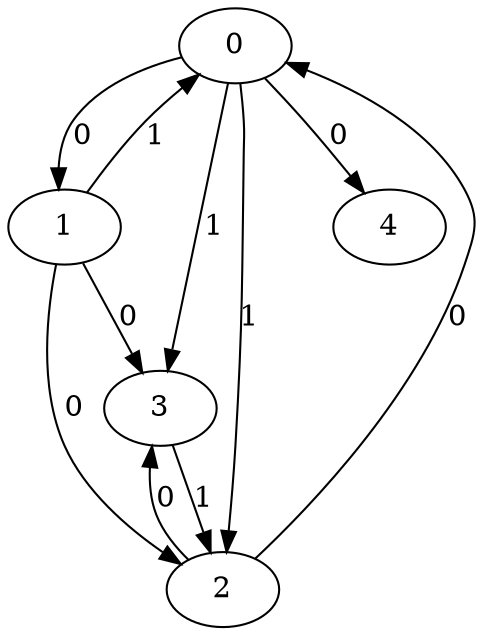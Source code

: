 // Source:2961 Canonical: -1 0 1 1 0 1 -1 0 0 -1 0 -1 -1 0 -1 -1 -1 1 -1 -1 -1 -1 -1 -1 -1
digraph HRA_from_2961_graph_000 {
  0 -> 1 [label="0"];
  0 -> 2 [label="1"];
  0 -> 3 [label="1"];
  1 -> 0 [label="1"];
  1 -> 2 [label="0"];
  1 -> 3 [label="0"];
  2 -> 0 [label="0"];
  2 -> 3 [label="0"];
  3 -> 2 [label="1"];
  0 -> 4 [label="0"];
}

// Source:2961 Canonical: -1 0 1 1 0 1 -1 0 0 -1 0 -1 -1 0 -1 -1 -1 1 -1 -1 0 -1 -1 -1 -1
digraph HRA_from_2961_graph_001 {
  0 -> 1 [label="0"];
  0 -> 2 [label="1"];
  0 -> 3 [label="1"];
  1 -> 0 [label="1"];
  1 -> 2 [label="0"];
  1 -> 3 [label="0"];
  2 -> 0 [label="0"];
  2 -> 3 [label="0"];
  3 -> 2 [label="1"];
  0 -> 4 [label="0"];
  4 -> 0 [label="0"];
}

// Source:2961 Canonical: -1 0 1 1 -1 1 -1 0 0 0 0 -1 -1 0 -1 -1 -1 1 -1 -1 -1 -1 -1 -1 -1
digraph HRA_from_2961_graph_002 {
  0 -> 1 [label="0"];
  0 -> 2 [label="1"];
  0 -> 3 [label="1"];
  1 -> 0 [label="1"];
  1 -> 2 [label="0"];
  1 -> 3 [label="0"];
  2 -> 0 [label="0"];
  2 -> 3 [label="0"];
  3 -> 2 [label="1"];
  1 -> 4 [label="0"];
}

// Source:2961 Canonical: -1 0 1 1 0 1 -1 0 0 0 0 -1 -1 0 -1 -1 -1 1 -1 -1 -1 -1 -1 -1 -1
digraph HRA_from_2961_graph_003 {
  0 -> 1 [label="0"];
  0 -> 2 [label="1"];
  0 -> 3 [label="1"];
  1 -> 0 [label="1"];
  1 -> 2 [label="0"];
  1 -> 3 [label="0"];
  2 -> 0 [label="0"];
  2 -> 3 [label="0"];
  3 -> 2 [label="1"];
  0 -> 4 [label="0"];
  1 -> 4 [label="0"];
}

// Source:2961 Canonical: -1 0 1 1 -1 1 -1 0 0 0 0 -1 -1 0 -1 -1 -1 1 -1 -1 0 -1 -1 -1 -1
digraph HRA_from_2961_graph_004 {
  0 -> 1 [label="0"];
  0 -> 2 [label="1"];
  0 -> 3 [label="1"];
  1 -> 0 [label="1"];
  1 -> 2 [label="0"];
  1 -> 3 [label="0"];
  2 -> 0 [label="0"];
  2 -> 3 [label="0"];
  3 -> 2 [label="1"];
  4 -> 0 [label="0"];
  1 -> 4 [label="0"];
}

// Source:2961 Canonical: -1 0 1 1 0 1 -1 0 0 0 0 -1 -1 0 -1 -1 -1 1 -1 -1 0 -1 -1 -1 -1
digraph HRA_from_2961_graph_005 {
  0 -> 1 [label="0"];
  0 -> 2 [label="1"];
  0 -> 3 [label="1"];
  1 -> 0 [label="1"];
  1 -> 2 [label="0"];
  1 -> 3 [label="0"];
  2 -> 0 [label="0"];
  2 -> 3 [label="0"];
  3 -> 2 [label="1"];
  0 -> 4 [label="0"];
  4 -> 0 [label="0"];
  1 -> 4 [label="0"];
}

// Source:2961 Canonical: -1 0 1 1 0 1 -1 0 0 -1 0 -1 -1 0 -1 -1 -1 1 -1 -1 -1 0 -1 -1 -1
digraph HRA_from_2961_graph_006 {
  0 -> 1 [label="0"];
  0 -> 2 [label="1"];
  0 -> 3 [label="1"];
  1 -> 0 [label="1"];
  1 -> 2 [label="0"];
  1 -> 3 [label="0"];
  2 -> 0 [label="0"];
  2 -> 3 [label="0"];
  3 -> 2 [label="1"];
  0 -> 4 [label="0"];
  4 -> 1 [label="0"];
}

// Source:2961 Canonical: -1 0 1 1 0 1 -1 0 0 -1 0 -1 -1 0 -1 -1 -1 1 -1 -1 0 0 -1 -1 -1
digraph HRA_from_2961_graph_007 {
  0 -> 1 [label="0"];
  0 -> 2 [label="1"];
  0 -> 3 [label="1"];
  1 -> 0 [label="1"];
  1 -> 2 [label="0"];
  1 -> 3 [label="0"];
  2 -> 0 [label="0"];
  2 -> 3 [label="0"];
  3 -> 2 [label="1"];
  0 -> 4 [label="0"];
  4 -> 0 [label="0"];
  4 -> 1 [label="0"];
}

// Source:2961 Canonical: -1 0 1 1 -1 1 -1 0 0 0 0 -1 -1 0 -1 -1 -1 1 -1 -1 -1 0 -1 -1 -1
digraph HRA_from_2961_graph_008 {
  0 -> 1 [label="0"];
  0 -> 2 [label="1"];
  0 -> 3 [label="1"];
  1 -> 0 [label="1"];
  1 -> 2 [label="0"];
  1 -> 3 [label="0"];
  2 -> 0 [label="0"];
  2 -> 3 [label="0"];
  3 -> 2 [label="1"];
  1 -> 4 [label="0"];
  4 -> 1 [label="0"];
}

// Source:2961 Canonical: -1 0 1 1 0 1 -1 0 0 0 0 -1 -1 0 -1 -1 -1 1 -1 -1 -1 0 -1 -1 -1
digraph HRA_from_2961_graph_009 {
  0 -> 1 [label="0"];
  0 -> 2 [label="1"];
  0 -> 3 [label="1"];
  1 -> 0 [label="1"];
  1 -> 2 [label="0"];
  1 -> 3 [label="0"];
  2 -> 0 [label="0"];
  2 -> 3 [label="0"];
  3 -> 2 [label="1"];
  0 -> 4 [label="0"];
  1 -> 4 [label="0"];
  4 -> 1 [label="0"];
}

// Source:2961 Canonical: -1 0 1 1 -1 1 -1 0 0 0 0 -1 -1 0 -1 -1 -1 1 -1 -1 0 0 -1 -1 -1
digraph HRA_from_2961_graph_010 {
  0 -> 1 [label="0"];
  0 -> 2 [label="1"];
  0 -> 3 [label="1"];
  1 -> 0 [label="1"];
  1 -> 2 [label="0"];
  1 -> 3 [label="0"];
  2 -> 0 [label="0"];
  2 -> 3 [label="0"];
  3 -> 2 [label="1"];
  4 -> 0 [label="0"];
  1 -> 4 [label="0"];
  4 -> 1 [label="0"];
}

// Source:2961 Canonical: -1 0 1 1 0 1 -1 0 0 0 0 -1 -1 0 -1 -1 -1 1 -1 -1 0 0 -1 -1 -1
digraph HRA_from_2961_graph_011 {
  0 -> 1 [label="0"];
  0 -> 2 [label="1"];
  0 -> 3 [label="1"];
  1 -> 0 [label="1"];
  1 -> 2 [label="0"];
  1 -> 3 [label="0"];
  2 -> 0 [label="0"];
  2 -> 3 [label="0"];
  3 -> 2 [label="1"];
  0 -> 4 [label="0"];
  4 -> 0 [label="0"];
  1 -> 4 [label="0"];
  4 -> 1 [label="0"];
}

// Source:2961 Canonical: -1 0 1 1 -1 1 -1 0 0 -1 0 -1 -1 0 0 -1 -1 1 -1 -1 -1 -1 -1 -1 -1
digraph HRA_from_2961_graph_012 {
  0 -> 1 [label="0"];
  0 -> 2 [label="1"];
  0 -> 3 [label="1"];
  1 -> 0 [label="1"];
  1 -> 2 [label="0"];
  1 -> 3 [label="0"];
  2 -> 0 [label="0"];
  2 -> 3 [label="0"];
  3 -> 2 [label="1"];
  2 -> 4 [label="0"];
}

// Source:2961 Canonical: -1 0 1 1 0 1 -1 0 0 -1 0 -1 -1 0 0 -1 -1 1 -1 -1 -1 -1 -1 -1 -1
digraph HRA_from_2961_graph_013 {
  0 -> 1 [label="0"];
  0 -> 2 [label="1"];
  0 -> 3 [label="1"];
  1 -> 0 [label="1"];
  1 -> 2 [label="0"];
  1 -> 3 [label="0"];
  2 -> 0 [label="0"];
  2 -> 3 [label="0"];
  3 -> 2 [label="1"];
  0 -> 4 [label="0"];
  2 -> 4 [label="0"];
}

// Source:2961 Canonical: -1 0 1 1 -1 1 -1 0 0 -1 0 -1 -1 0 0 -1 -1 1 -1 -1 0 -1 -1 -1 -1
digraph HRA_from_2961_graph_014 {
  0 -> 1 [label="0"];
  0 -> 2 [label="1"];
  0 -> 3 [label="1"];
  1 -> 0 [label="1"];
  1 -> 2 [label="0"];
  1 -> 3 [label="0"];
  2 -> 0 [label="0"];
  2 -> 3 [label="0"];
  3 -> 2 [label="1"];
  4 -> 0 [label="0"];
  2 -> 4 [label="0"];
}

// Source:2961 Canonical: -1 0 1 1 0 1 -1 0 0 -1 0 -1 -1 0 0 -1 -1 1 -1 -1 0 -1 -1 -1 -1
digraph HRA_from_2961_graph_015 {
  0 -> 1 [label="0"];
  0 -> 2 [label="1"];
  0 -> 3 [label="1"];
  1 -> 0 [label="1"];
  1 -> 2 [label="0"];
  1 -> 3 [label="0"];
  2 -> 0 [label="0"];
  2 -> 3 [label="0"];
  3 -> 2 [label="1"];
  0 -> 4 [label="0"];
  4 -> 0 [label="0"];
  2 -> 4 [label="0"];
}

// Source:2961 Canonical: -1 0 1 1 -1 1 -1 0 0 0 0 -1 -1 0 0 -1 -1 1 -1 -1 -1 -1 -1 -1 -1
digraph HRA_from_2961_graph_016 {
  0 -> 1 [label="0"];
  0 -> 2 [label="1"];
  0 -> 3 [label="1"];
  1 -> 0 [label="1"];
  1 -> 2 [label="0"];
  1 -> 3 [label="0"];
  2 -> 0 [label="0"];
  2 -> 3 [label="0"];
  3 -> 2 [label="1"];
  1 -> 4 [label="0"];
  2 -> 4 [label="0"];
}

// Source:2961 Canonical: -1 0 1 1 0 1 -1 0 0 0 0 -1 -1 0 0 -1 -1 1 -1 -1 -1 -1 -1 -1 -1
digraph HRA_from_2961_graph_017 {
  0 -> 1 [label="0"];
  0 -> 2 [label="1"];
  0 -> 3 [label="1"];
  1 -> 0 [label="1"];
  1 -> 2 [label="0"];
  1 -> 3 [label="0"];
  2 -> 0 [label="0"];
  2 -> 3 [label="0"];
  3 -> 2 [label="1"];
  0 -> 4 [label="0"];
  1 -> 4 [label="0"];
  2 -> 4 [label="0"];
}

// Source:2961 Canonical: -1 0 1 1 -1 1 -1 0 0 0 0 -1 -1 0 0 -1 -1 1 -1 -1 0 -1 -1 -1 -1
digraph HRA_from_2961_graph_018 {
  0 -> 1 [label="0"];
  0 -> 2 [label="1"];
  0 -> 3 [label="1"];
  1 -> 0 [label="1"];
  1 -> 2 [label="0"];
  1 -> 3 [label="0"];
  2 -> 0 [label="0"];
  2 -> 3 [label="0"];
  3 -> 2 [label="1"];
  4 -> 0 [label="0"];
  1 -> 4 [label="0"];
  2 -> 4 [label="0"];
}

// Source:2961 Canonical: -1 0 1 1 0 1 -1 0 0 0 0 -1 -1 0 0 -1 -1 1 -1 -1 0 -1 -1 -1 -1
digraph HRA_from_2961_graph_019 {
  0 -> 1 [label="0"];
  0 -> 2 [label="1"];
  0 -> 3 [label="1"];
  1 -> 0 [label="1"];
  1 -> 2 [label="0"];
  1 -> 3 [label="0"];
  2 -> 0 [label="0"];
  2 -> 3 [label="0"];
  3 -> 2 [label="1"];
  0 -> 4 [label="0"];
  4 -> 0 [label="0"];
  1 -> 4 [label="0"];
  2 -> 4 [label="0"];
}

// Source:2961 Canonical: -1 0 1 1 -1 1 -1 0 0 -1 0 -1 -1 0 0 -1 -1 1 -1 -1 -1 0 -1 -1 -1
digraph HRA_from_2961_graph_020 {
  0 -> 1 [label="0"];
  0 -> 2 [label="1"];
  0 -> 3 [label="1"];
  1 -> 0 [label="1"];
  1 -> 2 [label="0"];
  1 -> 3 [label="0"];
  2 -> 0 [label="0"];
  2 -> 3 [label="0"];
  3 -> 2 [label="1"];
  4 -> 1 [label="0"];
  2 -> 4 [label="0"];
}

// Source:2961 Canonical: -1 0 1 1 0 1 -1 0 0 -1 0 -1 -1 0 0 -1 -1 1 -1 -1 -1 0 -1 -1 -1
digraph HRA_from_2961_graph_021 {
  0 -> 1 [label="0"];
  0 -> 2 [label="1"];
  0 -> 3 [label="1"];
  1 -> 0 [label="1"];
  1 -> 2 [label="0"];
  1 -> 3 [label="0"];
  2 -> 0 [label="0"];
  2 -> 3 [label="0"];
  3 -> 2 [label="1"];
  0 -> 4 [label="0"];
  4 -> 1 [label="0"];
  2 -> 4 [label="0"];
}

// Source:2961 Canonical: -1 0 1 1 -1 1 -1 0 0 -1 0 -1 -1 0 0 -1 -1 1 -1 -1 0 0 -1 -1 -1
digraph HRA_from_2961_graph_022 {
  0 -> 1 [label="0"];
  0 -> 2 [label="1"];
  0 -> 3 [label="1"];
  1 -> 0 [label="1"];
  1 -> 2 [label="0"];
  1 -> 3 [label="0"];
  2 -> 0 [label="0"];
  2 -> 3 [label="0"];
  3 -> 2 [label="1"];
  4 -> 0 [label="0"];
  4 -> 1 [label="0"];
  2 -> 4 [label="0"];
}

// Source:2961 Canonical: -1 0 1 1 0 1 -1 0 0 -1 0 -1 -1 0 0 -1 -1 1 -1 -1 0 0 -1 -1 -1
digraph HRA_from_2961_graph_023 {
  0 -> 1 [label="0"];
  0 -> 2 [label="1"];
  0 -> 3 [label="1"];
  1 -> 0 [label="1"];
  1 -> 2 [label="0"];
  1 -> 3 [label="0"];
  2 -> 0 [label="0"];
  2 -> 3 [label="0"];
  3 -> 2 [label="1"];
  0 -> 4 [label="0"];
  4 -> 0 [label="0"];
  4 -> 1 [label="0"];
  2 -> 4 [label="0"];
}

// Source:2961 Canonical: -1 0 1 1 -1 1 -1 0 0 0 0 -1 -1 0 0 -1 -1 1 -1 -1 -1 0 -1 -1 -1
digraph HRA_from_2961_graph_024 {
  0 -> 1 [label="0"];
  0 -> 2 [label="1"];
  0 -> 3 [label="1"];
  1 -> 0 [label="1"];
  1 -> 2 [label="0"];
  1 -> 3 [label="0"];
  2 -> 0 [label="0"];
  2 -> 3 [label="0"];
  3 -> 2 [label="1"];
  1 -> 4 [label="0"];
  4 -> 1 [label="0"];
  2 -> 4 [label="0"];
}

// Source:2961 Canonical: -1 0 1 1 0 1 -1 0 0 0 0 -1 -1 0 0 -1 -1 1 -1 -1 -1 0 -1 -1 -1
digraph HRA_from_2961_graph_025 {
  0 -> 1 [label="0"];
  0 -> 2 [label="1"];
  0 -> 3 [label="1"];
  1 -> 0 [label="1"];
  1 -> 2 [label="0"];
  1 -> 3 [label="0"];
  2 -> 0 [label="0"];
  2 -> 3 [label="0"];
  3 -> 2 [label="1"];
  0 -> 4 [label="0"];
  1 -> 4 [label="0"];
  4 -> 1 [label="0"];
  2 -> 4 [label="0"];
}

// Source:2961 Canonical: -1 0 1 1 -1 1 -1 0 0 0 0 -1 -1 0 0 -1 -1 1 -1 -1 0 0 -1 -1 -1
digraph HRA_from_2961_graph_026 {
  0 -> 1 [label="0"];
  0 -> 2 [label="1"];
  0 -> 3 [label="1"];
  1 -> 0 [label="1"];
  1 -> 2 [label="0"];
  1 -> 3 [label="0"];
  2 -> 0 [label="0"];
  2 -> 3 [label="0"];
  3 -> 2 [label="1"];
  4 -> 0 [label="0"];
  1 -> 4 [label="0"];
  4 -> 1 [label="0"];
  2 -> 4 [label="0"];
}

// Source:2961 Canonical: -1 0 1 1 0 1 -1 0 0 0 0 -1 -1 0 0 -1 -1 1 -1 -1 0 0 -1 -1 -1
digraph HRA_from_2961_graph_027 {
  0 -> 1 [label="0"];
  0 -> 2 [label="1"];
  0 -> 3 [label="1"];
  1 -> 0 [label="1"];
  1 -> 2 [label="0"];
  1 -> 3 [label="0"];
  2 -> 0 [label="0"];
  2 -> 3 [label="0"];
  3 -> 2 [label="1"];
  0 -> 4 [label="0"];
  4 -> 0 [label="0"];
  1 -> 4 [label="0"];
  4 -> 1 [label="0"];
  2 -> 4 [label="0"];
}

// Source:2961 Canonical: -1 0 1 1 0 1 -1 0 0 -1 0 -1 -1 0 -1 -1 -1 1 -1 -1 -1 -1 0 -1 -1
digraph HRA_from_2961_graph_028 {
  0 -> 1 [label="0"];
  0 -> 2 [label="1"];
  0 -> 3 [label="1"];
  1 -> 0 [label="1"];
  1 -> 2 [label="0"];
  1 -> 3 [label="0"];
  2 -> 0 [label="0"];
  2 -> 3 [label="0"];
  3 -> 2 [label="1"];
  0 -> 4 [label="0"];
  4 -> 2 [label="0"];
}

// Source:2961 Canonical: -1 0 1 1 0 1 -1 0 0 -1 0 -1 -1 0 -1 -1 -1 1 -1 -1 0 -1 0 -1 -1
digraph HRA_from_2961_graph_029 {
  0 -> 1 [label="0"];
  0 -> 2 [label="1"];
  0 -> 3 [label="1"];
  1 -> 0 [label="1"];
  1 -> 2 [label="0"];
  1 -> 3 [label="0"];
  2 -> 0 [label="0"];
  2 -> 3 [label="0"];
  3 -> 2 [label="1"];
  0 -> 4 [label="0"];
  4 -> 0 [label="0"];
  4 -> 2 [label="0"];
}

// Source:2961 Canonical: -1 0 1 1 -1 1 -1 0 0 0 0 -1 -1 0 -1 -1 -1 1 -1 -1 -1 -1 0 -1 -1
digraph HRA_from_2961_graph_030 {
  0 -> 1 [label="0"];
  0 -> 2 [label="1"];
  0 -> 3 [label="1"];
  1 -> 0 [label="1"];
  1 -> 2 [label="0"];
  1 -> 3 [label="0"];
  2 -> 0 [label="0"];
  2 -> 3 [label="0"];
  3 -> 2 [label="1"];
  1 -> 4 [label="0"];
  4 -> 2 [label="0"];
}

// Source:2961 Canonical: -1 0 1 1 0 1 -1 0 0 0 0 -1 -1 0 -1 -1 -1 1 -1 -1 -1 -1 0 -1 -1
digraph HRA_from_2961_graph_031 {
  0 -> 1 [label="0"];
  0 -> 2 [label="1"];
  0 -> 3 [label="1"];
  1 -> 0 [label="1"];
  1 -> 2 [label="0"];
  1 -> 3 [label="0"];
  2 -> 0 [label="0"];
  2 -> 3 [label="0"];
  3 -> 2 [label="1"];
  0 -> 4 [label="0"];
  1 -> 4 [label="0"];
  4 -> 2 [label="0"];
}

// Source:2961 Canonical: -1 0 1 1 -1 1 -1 0 0 0 0 -1 -1 0 -1 -1 -1 1 -1 -1 0 -1 0 -1 -1
digraph HRA_from_2961_graph_032 {
  0 -> 1 [label="0"];
  0 -> 2 [label="1"];
  0 -> 3 [label="1"];
  1 -> 0 [label="1"];
  1 -> 2 [label="0"];
  1 -> 3 [label="0"];
  2 -> 0 [label="0"];
  2 -> 3 [label="0"];
  3 -> 2 [label="1"];
  4 -> 0 [label="0"];
  1 -> 4 [label="0"];
  4 -> 2 [label="0"];
}

// Source:2961 Canonical: -1 0 1 1 0 1 -1 0 0 0 0 -1 -1 0 -1 -1 -1 1 -1 -1 0 -1 0 -1 -1
digraph HRA_from_2961_graph_033 {
  0 -> 1 [label="0"];
  0 -> 2 [label="1"];
  0 -> 3 [label="1"];
  1 -> 0 [label="1"];
  1 -> 2 [label="0"];
  1 -> 3 [label="0"];
  2 -> 0 [label="0"];
  2 -> 3 [label="0"];
  3 -> 2 [label="1"];
  0 -> 4 [label="0"];
  4 -> 0 [label="0"];
  1 -> 4 [label="0"];
  4 -> 2 [label="0"];
}

// Source:2961 Canonical: -1 0 1 1 0 1 -1 0 0 -1 0 -1 -1 0 -1 -1 -1 1 -1 -1 -1 0 0 -1 -1
digraph HRA_from_2961_graph_034 {
  0 -> 1 [label="0"];
  0 -> 2 [label="1"];
  0 -> 3 [label="1"];
  1 -> 0 [label="1"];
  1 -> 2 [label="0"];
  1 -> 3 [label="0"];
  2 -> 0 [label="0"];
  2 -> 3 [label="0"];
  3 -> 2 [label="1"];
  0 -> 4 [label="0"];
  4 -> 1 [label="0"];
  4 -> 2 [label="0"];
}

// Source:2961 Canonical: -1 0 1 1 0 1 -1 0 0 -1 0 -1 -1 0 -1 -1 -1 1 -1 -1 0 0 0 -1 -1
digraph HRA_from_2961_graph_035 {
  0 -> 1 [label="0"];
  0 -> 2 [label="1"];
  0 -> 3 [label="1"];
  1 -> 0 [label="1"];
  1 -> 2 [label="0"];
  1 -> 3 [label="0"];
  2 -> 0 [label="0"];
  2 -> 3 [label="0"];
  3 -> 2 [label="1"];
  0 -> 4 [label="0"];
  4 -> 0 [label="0"];
  4 -> 1 [label="0"];
  4 -> 2 [label="0"];
}

// Source:2961 Canonical: -1 0 1 1 -1 1 -1 0 0 0 0 -1 -1 0 -1 -1 -1 1 -1 -1 -1 0 0 -1 -1
digraph HRA_from_2961_graph_036 {
  0 -> 1 [label="0"];
  0 -> 2 [label="1"];
  0 -> 3 [label="1"];
  1 -> 0 [label="1"];
  1 -> 2 [label="0"];
  1 -> 3 [label="0"];
  2 -> 0 [label="0"];
  2 -> 3 [label="0"];
  3 -> 2 [label="1"];
  1 -> 4 [label="0"];
  4 -> 1 [label="0"];
  4 -> 2 [label="0"];
}

// Source:2961 Canonical: -1 0 1 1 0 1 -1 0 0 0 0 -1 -1 0 -1 -1 -1 1 -1 -1 -1 0 0 -1 -1
digraph HRA_from_2961_graph_037 {
  0 -> 1 [label="0"];
  0 -> 2 [label="1"];
  0 -> 3 [label="1"];
  1 -> 0 [label="1"];
  1 -> 2 [label="0"];
  1 -> 3 [label="0"];
  2 -> 0 [label="0"];
  2 -> 3 [label="0"];
  3 -> 2 [label="1"];
  0 -> 4 [label="0"];
  1 -> 4 [label="0"];
  4 -> 1 [label="0"];
  4 -> 2 [label="0"];
}

// Source:2961 Canonical: -1 0 1 1 -1 1 -1 0 0 0 0 -1 -1 0 -1 -1 -1 1 -1 -1 0 0 0 -1 -1
digraph HRA_from_2961_graph_038 {
  0 -> 1 [label="0"];
  0 -> 2 [label="1"];
  0 -> 3 [label="1"];
  1 -> 0 [label="1"];
  1 -> 2 [label="0"];
  1 -> 3 [label="0"];
  2 -> 0 [label="0"];
  2 -> 3 [label="0"];
  3 -> 2 [label="1"];
  4 -> 0 [label="0"];
  1 -> 4 [label="0"];
  4 -> 1 [label="0"];
  4 -> 2 [label="0"];
}

// Source:2961 Canonical: -1 0 1 1 0 1 -1 0 0 0 0 -1 -1 0 -1 -1 -1 1 -1 -1 0 0 0 -1 -1
digraph HRA_from_2961_graph_039 {
  0 -> 1 [label="0"];
  0 -> 2 [label="1"];
  0 -> 3 [label="1"];
  1 -> 0 [label="1"];
  1 -> 2 [label="0"];
  1 -> 3 [label="0"];
  2 -> 0 [label="0"];
  2 -> 3 [label="0"];
  3 -> 2 [label="1"];
  0 -> 4 [label="0"];
  4 -> 0 [label="0"];
  1 -> 4 [label="0"];
  4 -> 1 [label="0"];
  4 -> 2 [label="0"];
}

// Source:2961 Canonical: -1 0 1 1 -1 1 -1 0 0 -1 0 -1 -1 0 0 -1 -1 1 -1 -1 -1 -1 0 -1 -1
digraph HRA_from_2961_graph_040 {
  0 -> 1 [label="0"];
  0 -> 2 [label="1"];
  0 -> 3 [label="1"];
  1 -> 0 [label="1"];
  1 -> 2 [label="0"];
  1 -> 3 [label="0"];
  2 -> 0 [label="0"];
  2 -> 3 [label="0"];
  3 -> 2 [label="1"];
  2 -> 4 [label="0"];
  4 -> 2 [label="0"];
}

// Source:2961 Canonical: -1 0 1 1 0 1 -1 0 0 -1 0 -1 -1 0 0 -1 -1 1 -1 -1 -1 -1 0 -1 -1
digraph HRA_from_2961_graph_041 {
  0 -> 1 [label="0"];
  0 -> 2 [label="1"];
  0 -> 3 [label="1"];
  1 -> 0 [label="1"];
  1 -> 2 [label="0"];
  1 -> 3 [label="0"];
  2 -> 0 [label="0"];
  2 -> 3 [label="0"];
  3 -> 2 [label="1"];
  0 -> 4 [label="0"];
  2 -> 4 [label="0"];
  4 -> 2 [label="0"];
}

// Source:2961 Canonical: -1 0 1 1 -1 1 -1 0 0 -1 0 -1 -1 0 0 -1 -1 1 -1 -1 0 -1 0 -1 -1
digraph HRA_from_2961_graph_042 {
  0 -> 1 [label="0"];
  0 -> 2 [label="1"];
  0 -> 3 [label="1"];
  1 -> 0 [label="1"];
  1 -> 2 [label="0"];
  1 -> 3 [label="0"];
  2 -> 0 [label="0"];
  2 -> 3 [label="0"];
  3 -> 2 [label="1"];
  4 -> 0 [label="0"];
  2 -> 4 [label="0"];
  4 -> 2 [label="0"];
}

// Source:2961 Canonical: -1 0 1 1 0 1 -1 0 0 -1 0 -1 -1 0 0 -1 -1 1 -1 -1 0 -1 0 -1 -1
digraph HRA_from_2961_graph_043 {
  0 -> 1 [label="0"];
  0 -> 2 [label="1"];
  0 -> 3 [label="1"];
  1 -> 0 [label="1"];
  1 -> 2 [label="0"];
  1 -> 3 [label="0"];
  2 -> 0 [label="0"];
  2 -> 3 [label="0"];
  3 -> 2 [label="1"];
  0 -> 4 [label="0"];
  4 -> 0 [label="0"];
  2 -> 4 [label="0"];
  4 -> 2 [label="0"];
}

// Source:2961 Canonical: -1 0 1 1 -1 1 -1 0 0 0 0 -1 -1 0 0 -1 -1 1 -1 -1 -1 -1 0 -1 -1
digraph HRA_from_2961_graph_044 {
  0 -> 1 [label="0"];
  0 -> 2 [label="1"];
  0 -> 3 [label="1"];
  1 -> 0 [label="1"];
  1 -> 2 [label="0"];
  1 -> 3 [label="0"];
  2 -> 0 [label="0"];
  2 -> 3 [label="0"];
  3 -> 2 [label="1"];
  1 -> 4 [label="0"];
  2 -> 4 [label="0"];
  4 -> 2 [label="0"];
}

// Source:2961 Canonical: -1 0 1 1 0 1 -1 0 0 0 0 -1 -1 0 0 -1 -1 1 -1 -1 -1 -1 0 -1 -1
digraph HRA_from_2961_graph_045 {
  0 -> 1 [label="0"];
  0 -> 2 [label="1"];
  0 -> 3 [label="1"];
  1 -> 0 [label="1"];
  1 -> 2 [label="0"];
  1 -> 3 [label="0"];
  2 -> 0 [label="0"];
  2 -> 3 [label="0"];
  3 -> 2 [label="1"];
  0 -> 4 [label="0"];
  1 -> 4 [label="0"];
  2 -> 4 [label="0"];
  4 -> 2 [label="0"];
}

// Source:2961 Canonical: -1 0 1 1 -1 1 -1 0 0 0 0 -1 -1 0 0 -1 -1 1 -1 -1 0 -1 0 -1 -1
digraph HRA_from_2961_graph_046 {
  0 -> 1 [label="0"];
  0 -> 2 [label="1"];
  0 -> 3 [label="1"];
  1 -> 0 [label="1"];
  1 -> 2 [label="0"];
  1 -> 3 [label="0"];
  2 -> 0 [label="0"];
  2 -> 3 [label="0"];
  3 -> 2 [label="1"];
  4 -> 0 [label="0"];
  1 -> 4 [label="0"];
  2 -> 4 [label="0"];
  4 -> 2 [label="0"];
}

// Source:2961 Canonical: -1 0 1 1 0 1 -1 0 0 0 0 -1 -1 0 0 -1 -1 1 -1 -1 0 -1 0 -1 -1
digraph HRA_from_2961_graph_047 {
  0 -> 1 [label="0"];
  0 -> 2 [label="1"];
  0 -> 3 [label="1"];
  1 -> 0 [label="1"];
  1 -> 2 [label="0"];
  1 -> 3 [label="0"];
  2 -> 0 [label="0"];
  2 -> 3 [label="0"];
  3 -> 2 [label="1"];
  0 -> 4 [label="0"];
  4 -> 0 [label="0"];
  1 -> 4 [label="0"];
  2 -> 4 [label="0"];
  4 -> 2 [label="0"];
}

// Source:2961 Canonical: -1 0 1 1 -1 1 -1 0 0 -1 0 -1 -1 0 0 -1 -1 1 -1 -1 -1 0 0 -1 -1
digraph HRA_from_2961_graph_048 {
  0 -> 1 [label="0"];
  0 -> 2 [label="1"];
  0 -> 3 [label="1"];
  1 -> 0 [label="1"];
  1 -> 2 [label="0"];
  1 -> 3 [label="0"];
  2 -> 0 [label="0"];
  2 -> 3 [label="0"];
  3 -> 2 [label="1"];
  4 -> 1 [label="0"];
  2 -> 4 [label="0"];
  4 -> 2 [label="0"];
}

// Source:2961 Canonical: -1 0 1 1 0 1 -1 0 0 -1 0 -1 -1 0 0 -1 -1 1 -1 -1 -1 0 0 -1 -1
digraph HRA_from_2961_graph_049 {
  0 -> 1 [label="0"];
  0 -> 2 [label="1"];
  0 -> 3 [label="1"];
  1 -> 0 [label="1"];
  1 -> 2 [label="0"];
  1 -> 3 [label="0"];
  2 -> 0 [label="0"];
  2 -> 3 [label="0"];
  3 -> 2 [label="1"];
  0 -> 4 [label="0"];
  4 -> 1 [label="0"];
  2 -> 4 [label="0"];
  4 -> 2 [label="0"];
}

// Source:2961 Canonical: -1 0 1 1 -1 1 -1 0 0 -1 0 -1 -1 0 0 -1 -1 1 -1 -1 0 0 0 -1 -1
digraph HRA_from_2961_graph_050 {
  0 -> 1 [label="0"];
  0 -> 2 [label="1"];
  0 -> 3 [label="1"];
  1 -> 0 [label="1"];
  1 -> 2 [label="0"];
  1 -> 3 [label="0"];
  2 -> 0 [label="0"];
  2 -> 3 [label="0"];
  3 -> 2 [label="1"];
  4 -> 0 [label="0"];
  4 -> 1 [label="0"];
  2 -> 4 [label="0"];
  4 -> 2 [label="0"];
}

// Source:2961 Canonical: -1 0 1 1 0 1 -1 0 0 -1 0 -1 -1 0 0 -1 -1 1 -1 -1 0 0 0 -1 -1
digraph HRA_from_2961_graph_051 {
  0 -> 1 [label="0"];
  0 -> 2 [label="1"];
  0 -> 3 [label="1"];
  1 -> 0 [label="1"];
  1 -> 2 [label="0"];
  1 -> 3 [label="0"];
  2 -> 0 [label="0"];
  2 -> 3 [label="0"];
  3 -> 2 [label="1"];
  0 -> 4 [label="0"];
  4 -> 0 [label="0"];
  4 -> 1 [label="0"];
  2 -> 4 [label="0"];
  4 -> 2 [label="0"];
}

// Source:2961 Canonical: -1 0 1 1 -1 1 -1 0 0 0 0 -1 -1 0 0 -1 -1 1 -1 -1 -1 0 0 -1 -1
digraph HRA_from_2961_graph_052 {
  0 -> 1 [label="0"];
  0 -> 2 [label="1"];
  0 -> 3 [label="1"];
  1 -> 0 [label="1"];
  1 -> 2 [label="0"];
  1 -> 3 [label="0"];
  2 -> 0 [label="0"];
  2 -> 3 [label="0"];
  3 -> 2 [label="1"];
  1 -> 4 [label="0"];
  4 -> 1 [label="0"];
  2 -> 4 [label="0"];
  4 -> 2 [label="0"];
}

// Source:2961 Canonical: -1 0 1 1 0 1 -1 0 0 0 0 -1 -1 0 0 -1 -1 1 -1 -1 -1 0 0 -1 -1
digraph HRA_from_2961_graph_053 {
  0 -> 1 [label="0"];
  0 -> 2 [label="1"];
  0 -> 3 [label="1"];
  1 -> 0 [label="1"];
  1 -> 2 [label="0"];
  1 -> 3 [label="0"];
  2 -> 0 [label="0"];
  2 -> 3 [label="0"];
  3 -> 2 [label="1"];
  0 -> 4 [label="0"];
  1 -> 4 [label="0"];
  4 -> 1 [label="0"];
  2 -> 4 [label="0"];
  4 -> 2 [label="0"];
}

// Source:2961 Canonical: -1 0 1 1 -1 1 -1 0 0 0 0 -1 -1 0 0 -1 -1 1 -1 -1 0 0 0 -1 -1
digraph HRA_from_2961_graph_054 {
  0 -> 1 [label="0"];
  0 -> 2 [label="1"];
  0 -> 3 [label="1"];
  1 -> 0 [label="1"];
  1 -> 2 [label="0"];
  1 -> 3 [label="0"];
  2 -> 0 [label="0"];
  2 -> 3 [label="0"];
  3 -> 2 [label="1"];
  4 -> 0 [label="0"];
  1 -> 4 [label="0"];
  4 -> 1 [label="0"];
  2 -> 4 [label="0"];
  4 -> 2 [label="0"];
}

// Source:2961 Canonical: -1 0 1 1 0 1 -1 0 0 0 0 -1 -1 0 0 -1 -1 1 -1 -1 0 0 0 -1 -1
digraph HRA_from_2961_graph_055 {
  0 -> 1 [label="0"];
  0 -> 2 [label="1"];
  0 -> 3 [label="1"];
  1 -> 0 [label="1"];
  1 -> 2 [label="0"];
  1 -> 3 [label="0"];
  2 -> 0 [label="0"];
  2 -> 3 [label="0"];
  3 -> 2 [label="1"];
  0 -> 4 [label="0"];
  4 -> 0 [label="0"];
  1 -> 4 [label="0"];
  4 -> 1 [label="0"];
  2 -> 4 [label="0"];
  4 -> 2 [label="0"];
}

// Source:2961 Canonical: -1 0 1 1 -1 1 -1 0 0 -1 0 -1 -1 0 -1 -1 -1 1 -1 0 -1 -1 -1 -1 -1
digraph HRA_from_2961_graph_056 {
  0 -> 1 [label="0"];
  0 -> 2 [label="1"];
  0 -> 3 [label="1"];
  1 -> 0 [label="1"];
  1 -> 2 [label="0"];
  1 -> 3 [label="0"];
  2 -> 0 [label="0"];
  2 -> 3 [label="0"];
  3 -> 2 [label="1"];
  3 -> 4 [label="0"];
}

// Source:2961 Canonical: -1 0 1 1 0 1 -1 0 0 -1 0 -1 -1 0 -1 -1 -1 1 -1 0 -1 -1 -1 -1 -1
digraph HRA_from_2961_graph_057 {
  0 -> 1 [label="0"];
  0 -> 2 [label="1"];
  0 -> 3 [label="1"];
  1 -> 0 [label="1"];
  1 -> 2 [label="0"];
  1 -> 3 [label="0"];
  2 -> 0 [label="0"];
  2 -> 3 [label="0"];
  3 -> 2 [label="1"];
  0 -> 4 [label="0"];
  3 -> 4 [label="0"];
}

// Source:2961 Canonical: -1 0 1 1 -1 1 -1 0 0 -1 0 -1 -1 0 -1 -1 -1 1 -1 0 0 -1 -1 -1 -1
digraph HRA_from_2961_graph_058 {
  0 -> 1 [label="0"];
  0 -> 2 [label="1"];
  0 -> 3 [label="1"];
  1 -> 0 [label="1"];
  1 -> 2 [label="0"];
  1 -> 3 [label="0"];
  2 -> 0 [label="0"];
  2 -> 3 [label="0"];
  3 -> 2 [label="1"];
  4 -> 0 [label="0"];
  3 -> 4 [label="0"];
}

// Source:2961 Canonical: -1 0 1 1 0 1 -1 0 0 -1 0 -1 -1 0 -1 -1 -1 1 -1 0 0 -1 -1 -1 -1
digraph HRA_from_2961_graph_059 {
  0 -> 1 [label="0"];
  0 -> 2 [label="1"];
  0 -> 3 [label="1"];
  1 -> 0 [label="1"];
  1 -> 2 [label="0"];
  1 -> 3 [label="0"];
  2 -> 0 [label="0"];
  2 -> 3 [label="0"];
  3 -> 2 [label="1"];
  0 -> 4 [label="0"];
  4 -> 0 [label="0"];
  3 -> 4 [label="0"];
}

// Source:2961 Canonical: -1 0 1 1 -1 1 -1 0 0 0 0 -1 -1 0 -1 -1 -1 1 -1 0 -1 -1 -1 -1 -1
digraph HRA_from_2961_graph_060 {
  0 -> 1 [label="0"];
  0 -> 2 [label="1"];
  0 -> 3 [label="1"];
  1 -> 0 [label="1"];
  1 -> 2 [label="0"];
  1 -> 3 [label="0"];
  2 -> 0 [label="0"];
  2 -> 3 [label="0"];
  3 -> 2 [label="1"];
  1 -> 4 [label="0"];
  3 -> 4 [label="0"];
}

// Source:2961 Canonical: -1 0 1 1 0 1 -1 0 0 0 0 -1 -1 0 -1 -1 -1 1 -1 0 -1 -1 -1 -1 -1
digraph HRA_from_2961_graph_061 {
  0 -> 1 [label="0"];
  0 -> 2 [label="1"];
  0 -> 3 [label="1"];
  1 -> 0 [label="1"];
  1 -> 2 [label="0"];
  1 -> 3 [label="0"];
  2 -> 0 [label="0"];
  2 -> 3 [label="0"];
  3 -> 2 [label="1"];
  0 -> 4 [label="0"];
  1 -> 4 [label="0"];
  3 -> 4 [label="0"];
}

// Source:2961 Canonical: -1 0 1 1 -1 1 -1 0 0 0 0 -1 -1 0 -1 -1 -1 1 -1 0 0 -1 -1 -1 -1
digraph HRA_from_2961_graph_062 {
  0 -> 1 [label="0"];
  0 -> 2 [label="1"];
  0 -> 3 [label="1"];
  1 -> 0 [label="1"];
  1 -> 2 [label="0"];
  1 -> 3 [label="0"];
  2 -> 0 [label="0"];
  2 -> 3 [label="0"];
  3 -> 2 [label="1"];
  4 -> 0 [label="0"];
  1 -> 4 [label="0"];
  3 -> 4 [label="0"];
}

// Source:2961 Canonical: -1 0 1 1 0 1 -1 0 0 0 0 -1 -1 0 -1 -1 -1 1 -1 0 0 -1 -1 -1 -1
digraph HRA_from_2961_graph_063 {
  0 -> 1 [label="0"];
  0 -> 2 [label="1"];
  0 -> 3 [label="1"];
  1 -> 0 [label="1"];
  1 -> 2 [label="0"];
  1 -> 3 [label="0"];
  2 -> 0 [label="0"];
  2 -> 3 [label="0"];
  3 -> 2 [label="1"];
  0 -> 4 [label="0"];
  4 -> 0 [label="0"];
  1 -> 4 [label="0"];
  3 -> 4 [label="0"];
}

// Source:2961 Canonical: -1 0 1 1 -1 1 -1 0 0 -1 0 -1 -1 0 -1 -1 -1 1 -1 0 -1 0 -1 -1 -1
digraph HRA_from_2961_graph_064 {
  0 -> 1 [label="0"];
  0 -> 2 [label="1"];
  0 -> 3 [label="1"];
  1 -> 0 [label="1"];
  1 -> 2 [label="0"];
  1 -> 3 [label="0"];
  2 -> 0 [label="0"];
  2 -> 3 [label="0"];
  3 -> 2 [label="1"];
  4 -> 1 [label="0"];
  3 -> 4 [label="0"];
}

// Source:2961 Canonical: -1 0 1 1 0 1 -1 0 0 -1 0 -1 -1 0 -1 -1 -1 1 -1 0 -1 0 -1 -1 -1
digraph HRA_from_2961_graph_065 {
  0 -> 1 [label="0"];
  0 -> 2 [label="1"];
  0 -> 3 [label="1"];
  1 -> 0 [label="1"];
  1 -> 2 [label="0"];
  1 -> 3 [label="0"];
  2 -> 0 [label="0"];
  2 -> 3 [label="0"];
  3 -> 2 [label="1"];
  0 -> 4 [label="0"];
  4 -> 1 [label="0"];
  3 -> 4 [label="0"];
}

// Source:2961 Canonical: -1 0 1 1 -1 1 -1 0 0 -1 0 -1 -1 0 -1 -1 -1 1 -1 0 0 0 -1 -1 -1
digraph HRA_from_2961_graph_066 {
  0 -> 1 [label="0"];
  0 -> 2 [label="1"];
  0 -> 3 [label="1"];
  1 -> 0 [label="1"];
  1 -> 2 [label="0"];
  1 -> 3 [label="0"];
  2 -> 0 [label="0"];
  2 -> 3 [label="0"];
  3 -> 2 [label="1"];
  4 -> 0 [label="0"];
  4 -> 1 [label="0"];
  3 -> 4 [label="0"];
}

// Source:2961 Canonical: -1 0 1 1 0 1 -1 0 0 -1 0 -1 -1 0 -1 -1 -1 1 -1 0 0 0 -1 -1 -1
digraph HRA_from_2961_graph_067 {
  0 -> 1 [label="0"];
  0 -> 2 [label="1"];
  0 -> 3 [label="1"];
  1 -> 0 [label="1"];
  1 -> 2 [label="0"];
  1 -> 3 [label="0"];
  2 -> 0 [label="0"];
  2 -> 3 [label="0"];
  3 -> 2 [label="1"];
  0 -> 4 [label="0"];
  4 -> 0 [label="0"];
  4 -> 1 [label="0"];
  3 -> 4 [label="0"];
}

// Source:2961 Canonical: -1 0 1 1 -1 1 -1 0 0 0 0 -1 -1 0 -1 -1 -1 1 -1 0 -1 0 -1 -1 -1
digraph HRA_from_2961_graph_068 {
  0 -> 1 [label="0"];
  0 -> 2 [label="1"];
  0 -> 3 [label="1"];
  1 -> 0 [label="1"];
  1 -> 2 [label="0"];
  1 -> 3 [label="0"];
  2 -> 0 [label="0"];
  2 -> 3 [label="0"];
  3 -> 2 [label="1"];
  1 -> 4 [label="0"];
  4 -> 1 [label="0"];
  3 -> 4 [label="0"];
}

// Source:2961 Canonical: -1 0 1 1 0 1 -1 0 0 0 0 -1 -1 0 -1 -1 -1 1 -1 0 -1 0 -1 -1 -1
digraph HRA_from_2961_graph_069 {
  0 -> 1 [label="0"];
  0 -> 2 [label="1"];
  0 -> 3 [label="1"];
  1 -> 0 [label="1"];
  1 -> 2 [label="0"];
  1 -> 3 [label="0"];
  2 -> 0 [label="0"];
  2 -> 3 [label="0"];
  3 -> 2 [label="1"];
  0 -> 4 [label="0"];
  1 -> 4 [label="0"];
  4 -> 1 [label="0"];
  3 -> 4 [label="0"];
}

// Source:2961 Canonical: -1 0 1 1 -1 1 -1 0 0 0 0 -1 -1 0 -1 -1 -1 1 -1 0 0 0 -1 -1 -1
digraph HRA_from_2961_graph_070 {
  0 -> 1 [label="0"];
  0 -> 2 [label="1"];
  0 -> 3 [label="1"];
  1 -> 0 [label="1"];
  1 -> 2 [label="0"];
  1 -> 3 [label="0"];
  2 -> 0 [label="0"];
  2 -> 3 [label="0"];
  3 -> 2 [label="1"];
  4 -> 0 [label="0"];
  1 -> 4 [label="0"];
  4 -> 1 [label="0"];
  3 -> 4 [label="0"];
}

// Source:2961 Canonical: -1 0 1 1 0 1 -1 0 0 0 0 -1 -1 0 -1 -1 -1 1 -1 0 0 0 -1 -1 -1
digraph HRA_from_2961_graph_071 {
  0 -> 1 [label="0"];
  0 -> 2 [label="1"];
  0 -> 3 [label="1"];
  1 -> 0 [label="1"];
  1 -> 2 [label="0"];
  1 -> 3 [label="0"];
  2 -> 0 [label="0"];
  2 -> 3 [label="0"];
  3 -> 2 [label="1"];
  0 -> 4 [label="0"];
  4 -> 0 [label="0"];
  1 -> 4 [label="0"];
  4 -> 1 [label="0"];
  3 -> 4 [label="0"];
}

// Source:2961 Canonical: -1 0 1 1 -1 1 -1 0 0 -1 0 -1 -1 0 0 -1 -1 1 -1 0 -1 -1 -1 -1 -1
digraph HRA_from_2961_graph_072 {
  0 -> 1 [label="0"];
  0 -> 2 [label="1"];
  0 -> 3 [label="1"];
  1 -> 0 [label="1"];
  1 -> 2 [label="0"];
  1 -> 3 [label="0"];
  2 -> 0 [label="0"];
  2 -> 3 [label="0"];
  3 -> 2 [label="1"];
  2 -> 4 [label="0"];
  3 -> 4 [label="0"];
}

// Source:2961 Canonical: -1 0 1 1 0 1 -1 0 0 -1 0 -1 -1 0 0 -1 -1 1 -1 0 -1 -1 -1 -1 -1
digraph HRA_from_2961_graph_073 {
  0 -> 1 [label="0"];
  0 -> 2 [label="1"];
  0 -> 3 [label="1"];
  1 -> 0 [label="1"];
  1 -> 2 [label="0"];
  1 -> 3 [label="0"];
  2 -> 0 [label="0"];
  2 -> 3 [label="0"];
  3 -> 2 [label="1"];
  0 -> 4 [label="0"];
  2 -> 4 [label="0"];
  3 -> 4 [label="0"];
}

// Source:2961 Canonical: -1 0 1 1 -1 1 -1 0 0 -1 0 -1 -1 0 0 -1 -1 1 -1 0 0 -1 -1 -1 -1
digraph HRA_from_2961_graph_074 {
  0 -> 1 [label="0"];
  0 -> 2 [label="1"];
  0 -> 3 [label="1"];
  1 -> 0 [label="1"];
  1 -> 2 [label="0"];
  1 -> 3 [label="0"];
  2 -> 0 [label="0"];
  2 -> 3 [label="0"];
  3 -> 2 [label="1"];
  4 -> 0 [label="0"];
  2 -> 4 [label="0"];
  3 -> 4 [label="0"];
}

// Source:2961 Canonical: -1 0 1 1 0 1 -1 0 0 -1 0 -1 -1 0 0 -1 -1 1 -1 0 0 -1 -1 -1 -1
digraph HRA_from_2961_graph_075 {
  0 -> 1 [label="0"];
  0 -> 2 [label="1"];
  0 -> 3 [label="1"];
  1 -> 0 [label="1"];
  1 -> 2 [label="0"];
  1 -> 3 [label="0"];
  2 -> 0 [label="0"];
  2 -> 3 [label="0"];
  3 -> 2 [label="1"];
  0 -> 4 [label="0"];
  4 -> 0 [label="0"];
  2 -> 4 [label="0"];
  3 -> 4 [label="0"];
}

// Source:2961 Canonical: -1 0 1 1 -1 1 -1 0 0 0 0 -1 -1 0 0 -1 -1 1 -1 0 -1 -1 -1 -1 -1
digraph HRA_from_2961_graph_076 {
  0 -> 1 [label="0"];
  0 -> 2 [label="1"];
  0 -> 3 [label="1"];
  1 -> 0 [label="1"];
  1 -> 2 [label="0"];
  1 -> 3 [label="0"];
  2 -> 0 [label="0"];
  2 -> 3 [label="0"];
  3 -> 2 [label="1"];
  1 -> 4 [label="0"];
  2 -> 4 [label="0"];
  3 -> 4 [label="0"];
}

// Source:2961 Canonical: -1 0 1 1 0 1 -1 0 0 0 0 -1 -1 0 0 -1 -1 1 -1 0 -1 -1 -1 -1 -1
digraph HRA_from_2961_graph_077 {
  0 -> 1 [label="0"];
  0 -> 2 [label="1"];
  0 -> 3 [label="1"];
  1 -> 0 [label="1"];
  1 -> 2 [label="0"];
  1 -> 3 [label="0"];
  2 -> 0 [label="0"];
  2 -> 3 [label="0"];
  3 -> 2 [label="1"];
  0 -> 4 [label="0"];
  1 -> 4 [label="0"];
  2 -> 4 [label="0"];
  3 -> 4 [label="0"];
}

// Source:2961 Canonical: -1 0 1 1 -1 1 -1 0 0 0 0 -1 -1 0 0 -1 -1 1 -1 0 0 -1 -1 -1 -1
digraph HRA_from_2961_graph_078 {
  0 -> 1 [label="0"];
  0 -> 2 [label="1"];
  0 -> 3 [label="1"];
  1 -> 0 [label="1"];
  1 -> 2 [label="0"];
  1 -> 3 [label="0"];
  2 -> 0 [label="0"];
  2 -> 3 [label="0"];
  3 -> 2 [label="1"];
  4 -> 0 [label="0"];
  1 -> 4 [label="0"];
  2 -> 4 [label="0"];
  3 -> 4 [label="0"];
}

// Source:2961 Canonical: -1 0 1 1 0 1 -1 0 0 0 0 -1 -1 0 0 -1 -1 1 -1 0 0 -1 -1 -1 -1
digraph HRA_from_2961_graph_079 {
  0 -> 1 [label="0"];
  0 -> 2 [label="1"];
  0 -> 3 [label="1"];
  1 -> 0 [label="1"];
  1 -> 2 [label="0"];
  1 -> 3 [label="0"];
  2 -> 0 [label="0"];
  2 -> 3 [label="0"];
  3 -> 2 [label="1"];
  0 -> 4 [label="0"];
  4 -> 0 [label="0"];
  1 -> 4 [label="0"];
  2 -> 4 [label="0"];
  3 -> 4 [label="0"];
}

// Source:2961 Canonical: -1 0 1 1 -1 1 -1 0 0 -1 0 -1 -1 0 0 -1 -1 1 -1 0 -1 0 -1 -1 -1
digraph HRA_from_2961_graph_080 {
  0 -> 1 [label="0"];
  0 -> 2 [label="1"];
  0 -> 3 [label="1"];
  1 -> 0 [label="1"];
  1 -> 2 [label="0"];
  1 -> 3 [label="0"];
  2 -> 0 [label="0"];
  2 -> 3 [label="0"];
  3 -> 2 [label="1"];
  4 -> 1 [label="0"];
  2 -> 4 [label="0"];
  3 -> 4 [label="0"];
}

// Source:2961 Canonical: -1 0 1 1 0 1 -1 0 0 -1 0 -1 -1 0 0 -1 -1 1 -1 0 -1 0 -1 -1 -1
digraph HRA_from_2961_graph_081 {
  0 -> 1 [label="0"];
  0 -> 2 [label="1"];
  0 -> 3 [label="1"];
  1 -> 0 [label="1"];
  1 -> 2 [label="0"];
  1 -> 3 [label="0"];
  2 -> 0 [label="0"];
  2 -> 3 [label="0"];
  3 -> 2 [label="1"];
  0 -> 4 [label="0"];
  4 -> 1 [label="0"];
  2 -> 4 [label="0"];
  3 -> 4 [label="0"];
}

// Source:2961 Canonical: -1 0 1 1 -1 1 -1 0 0 -1 0 -1 -1 0 0 -1 -1 1 -1 0 0 0 -1 -1 -1
digraph HRA_from_2961_graph_082 {
  0 -> 1 [label="0"];
  0 -> 2 [label="1"];
  0 -> 3 [label="1"];
  1 -> 0 [label="1"];
  1 -> 2 [label="0"];
  1 -> 3 [label="0"];
  2 -> 0 [label="0"];
  2 -> 3 [label="0"];
  3 -> 2 [label="1"];
  4 -> 0 [label="0"];
  4 -> 1 [label="0"];
  2 -> 4 [label="0"];
  3 -> 4 [label="0"];
}

// Source:2961 Canonical: -1 0 1 1 0 1 -1 0 0 -1 0 -1 -1 0 0 -1 -1 1 -1 0 0 0 -1 -1 -1
digraph HRA_from_2961_graph_083 {
  0 -> 1 [label="0"];
  0 -> 2 [label="1"];
  0 -> 3 [label="1"];
  1 -> 0 [label="1"];
  1 -> 2 [label="0"];
  1 -> 3 [label="0"];
  2 -> 0 [label="0"];
  2 -> 3 [label="0"];
  3 -> 2 [label="1"];
  0 -> 4 [label="0"];
  4 -> 0 [label="0"];
  4 -> 1 [label="0"];
  2 -> 4 [label="0"];
  3 -> 4 [label="0"];
}

// Source:2961 Canonical: -1 0 1 1 -1 1 -1 0 0 0 0 -1 -1 0 0 -1 -1 1 -1 0 -1 0 -1 -1 -1
digraph HRA_from_2961_graph_084 {
  0 -> 1 [label="0"];
  0 -> 2 [label="1"];
  0 -> 3 [label="1"];
  1 -> 0 [label="1"];
  1 -> 2 [label="0"];
  1 -> 3 [label="0"];
  2 -> 0 [label="0"];
  2 -> 3 [label="0"];
  3 -> 2 [label="1"];
  1 -> 4 [label="0"];
  4 -> 1 [label="0"];
  2 -> 4 [label="0"];
  3 -> 4 [label="0"];
}

// Source:2961 Canonical: -1 0 1 1 0 1 -1 0 0 0 0 -1 -1 0 0 -1 -1 1 -1 0 -1 0 -1 -1 -1
digraph HRA_from_2961_graph_085 {
  0 -> 1 [label="0"];
  0 -> 2 [label="1"];
  0 -> 3 [label="1"];
  1 -> 0 [label="1"];
  1 -> 2 [label="0"];
  1 -> 3 [label="0"];
  2 -> 0 [label="0"];
  2 -> 3 [label="0"];
  3 -> 2 [label="1"];
  0 -> 4 [label="0"];
  1 -> 4 [label="0"];
  4 -> 1 [label="0"];
  2 -> 4 [label="0"];
  3 -> 4 [label="0"];
}

// Source:2961 Canonical: -1 0 1 1 -1 1 -1 0 0 0 0 -1 -1 0 0 -1 -1 1 -1 0 0 0 -1 -1 -1
digraph HRA_from_2961_graph_086 {
  0 -> 1 [label="0"];
  0 -> 2 [label="1"];
  0 -> 3 [label="1"];
  1 -> 0 [label="1"];
  1 -> 2 [label="0"];
  1 -> 3 [label="0"];
  2 -> 0 [label="0"];
  2 -> 3 [label="0"];
  3 -> 2 [label="1"];
  4 -> 0 [label="0"];
  1 -> 4 [label="0"];
  4 -> 1 [label="0"];
  2 -> 4 [label="0"];
  3 -> 4 [label="0"];
}

// Source:2961 Canonical: -1 0 1 1 0 1 -1 0 0 0 0 -1 -1 0 0 -1 -1 1 -1 0 0 0 -1 -1 -1
digraph HRA_from_2961_graph_087 {
  0 -> 1 [label="0"];
  0 -> 2 [label="1"];
  0 -> 3 [label="1"];
  1 -> 0 [label="1"];
  1 -> 2 [label="0"];
  1 -> 3 [label="0"];
  2 -> 0 [label="0"];
  2 -> 3 [label="0"];
  3 -> 2 [label="1"];
  0 -> 4 [label="0"];
  4 -> 0 [label="0"];
  1 -> 4 [label="0"];
  4 -> 1 [label="0"];
  2 -> 4 [label="0"];
  3 -> 4 [label="0"];
}

// Source:2961 Canonical: -1 0 1 1 -1 1 -1 0 0 -1 0 -1 -1 0 -1 -1 -1 1 -1 0 -1 -1 0 -1 -1
digraph HRA_from_2961_graph_088 {
  0 -> 1 [label="0"];
  0 -> 2 [label="1"];
  0 -> 3 [label="1"];
  1 -> 0 [label="1"];
  1 -> 2 [label="0"];
  1 -> 3 [label="0"];
  2 -> 0 [label="0"];
  2 -> 3 [label="0"];
  3 -> 2 [label="1"];
  4 -> 2 [label="0"];
  3 -> 4 [label="0"];
}

// Source:2961 Canonical: -1 0 1 1 0 1 -1 0 0 -1 0 -1 -1 0 -1 -1 -1 1 -1 0 -1 -1 0 -1 -1
digraph HRA_from_2961_graph_089 {
  0 -> 1 [label="0"];
  0 -> 2 [label="1"];
  0 -> 3 [label="1"];
  1 -> 0 [label="1"];
  1 -> 2 [label="0"];
  1 -> 3 [label="0"];
  2 -> 0 [label="0"];
  2 -> 3 [label="0"];
  3 -> 2 [label="1"];
  0 -> 4 [label="0"];
  4 -> 2 [label="0"];
  3 -> 4 [label="0"];
}

// Source:2961 Canonical: -1 0 1 1 -1 1 -1 0 0 -1 0 -1 -1 0 -1 -1 -1 1 -1 0 0 -1 0 -1 -1
digraph HRA_from_2961_graph_090 {
  0 -> 1 [label="0"];
  0 -> 2 [label="1"];
  0 -> 3 [label="1"];
  1 -> 0 [label="1"];
  1 -> 2 [label="0"];
  1 -> 3 [label="0"];
  2 -> 0 [label="0"];
  2 -> 3 [label="0"];
  3 -> 2 [label="1"];
  4 -> 0 [label="0"];
  4 -> 2 [label="0"];
  3 -> 4 [label="0"];
}

// Source:2961 Canonical: -1 0 1 1 0 1 -1 0 0 -1 0 -1 -1 0 -1 -1 -1 1 -1 0 0 -1 0 -1 -1
digraph HRA_from_2961_graph_091 {
  0 -> 1 [label="0"];
  0 -> 2 [label="1"];
  0 -> 3 [label="1"];
  1 -> 0 [label="1"];
  1 -> 2 [label="0"];
  1 -> 3 [label="0"];
  2 -> 0 [label="0"];
  2 -> 3 [label="0"];
  3 -> 2 [label="1"];
  0 -> 4 [label="0"];
  4 -> 0 [label="0"];
  4 -> 2 [label="0"];
  3 -> 4 [label="0"];
}

// Source:2961 Canonical: -1 0 1 1 -1 1 -1 0 0 0 0 -1 -1 0 -1 -1 -1 1 -1 0 -1 -1 0 -1 -1
digraph HRA_from_2961_graph_092 {
  0 -> 1 [label="0"];
  0 -> 2 [label="1"];
  0 -> 3 [label="1"];
  1 -> 0 [label="1"];
  1 -> 2 [label="0"];
  1 -> 3 [label="0"];
  2 -> 0 [label="0"];
  2 -> 3 [label="0"];
  3 -> 2 [label="1"];
  1 -> 4 [label="0"];
  4 -> 2 [label="0"];
  3 -> 4 [label="0"];
}

// Source:2961 Canonical: -1 0 1 1 0 1 -1 0 0 0 0 -1 -1 0 -1 -1 -1 1 -1 0 -1 -1 0 -1 -1
digraph HRA_from_2961_graph_093 {
  0 -> 1 [label="0"];
  0 -> 2 [label="1"];
  0 -> 3 [label="1"];
  1 -> 0 [label="1"];
  1 -> 2 [label="0"];
  1 -> 3 [label="0"];
  2 -> 0 [label="0"];
  2 -> 3 [label="0"];
  3 -> 2 [label="1"];
  0 -> 4 [label="0"];
  1 -> 4 [label="0"];
  4 -> 2 [label="0"];
  3 -> 4 [label="0"];
}

// Source:2961 Canonical: -1 0 1 1 -1 1 -1 0 0 0 0 -1 -1 0 -1 -1 -1 1 -1 0 0 -1 0 -1 -1
digraph HRA_from_2961_graph_094 {
  0 -> 1 [label="0"];
  0 -> 2 [label="1"];
  0 -> 3 [label="1"];
  1 -> 0 [label="1"];
  1 -> 2 [label="0"];
  1 -> 3 [label="0"];
  2 -> 0 [label="0"];
  2 -> 3 [label="0"];
  3 -> 2 [label="1"];
  4 -> 0 [label="0"];
  1 -> 4 [label="0"];
  4 -> 2 [label="0"];
  3 -> 4 [label="0"];
}

// Source:2961 Canonical: -1 0 1 1 0 1 -1 0 0 0 0 -1 -1 0 -1 -1 -1 1 -1 0 0 -1 0 -1 -1
digraph HRA_from_2961_graph_095 {
  0 -> 1 [label="0"];
  0 -> 2 [label="1"];
  0 -> 3 [label="1"];
  1 -> 0 [label="1"];
  1 -> 2 [label="0"];
  1 -> 3 [label="0"];
  2 -> 0 [label="0"];
  2 -> 3 [label="0"];
  3 -> 2 [label="1"];
  0 -> 4 [label="0"];
  4 -> 0 [label="0"];
  1 -> 4 [label="0"];
  4 -> 2 [label="0"];
  3 -> 4 [label="0"];
}

// Source:2961 Canonical: -1 0 1 1 -1 1 -1 0 0 -1 0 -1 -1 0 -1 -1 -1 1 -1 0 -1 0 0 -1 -1
digraph HRA_from_2961_graph_096 {
  0 -> 1 [label="0"];
  0 -> 2 [label="1"];
  0 -> 3 [label="1"];
  1 -> 0 [label="1"];
  1 -> 2 [label="0"];
  1 -> 3 [label="0"];
  2 -> 0 [label="0"];
  2 -> 3 [label="0"];
  3 -> 2 [label="1"];
  4 -> 1 [label="0"];
  4 -> 2 [label="0"];
  3 -> 4 [label="0"];
}

// Source:2961 Canonical: -1 0 1 1 0 1 -1 0 0 -1 0 -1 -1 0 -1 -1 -1 1 -1 0 -1 0 0 -1 -1
digraph HRA_from_2961_graph_097 {
  0 -> 1 [label="0"];
  0 -> 2 [label="1"];
  0 -> 3 [label="1"];
  1 -> 0 [label="1"];
  1 -> 2 [label="0"];
  1 -> 3 [label="0"];
  2 -> 0 [label="0"];
  2 -> 3 [label="0"];
  3 -> 2 [label="1"];
  0 -> 4 [label="0"];
  4 -> 1 [label="0"];
  4 -> 2 [label="0"];
  3 -> 4 [label="0"];
}

// Source:2961 Canonical: -1 0 1 1 -1 1 -1 0 0 -1 0 -1 -1 0 -1 -1 -1 1 -1 0 0 0 0 -1 -1
digraph HRA_from_2961_graph_098 {
  0 -> 1 [label="0"];
  0 -> 2 [label="1"];
  0 -> 3 [label="1"];
  1 -> 0 [label="1"];
  1 -> 2 [label="0"];
  1 -> 3 [label="0"];
  2 -> 0 [label="0"];
  2 -> 3 [label="0"];
  3 -> 2 [label="1"];
  4 -> 0 [label="0"];
  4 -> 1 [label="0"];
  4 -> 2 [label="0"];
  3 -> 4 [label="0"];
}

// Source:2961 Canonical: -1 0 1 1 0 1 -1 0 0 -1 0 -1 -1 0 -1 -1 -1 1 -1 0 0 0 0 -1 -1
digraph HRA_from_2961_graph_099 {
  0 -> 1 [label="0"];
  0 -> 2 [label="1"];
  0 -> 3 [label="1"];
  1 -> 0 [label="1"];
  1 -> 2 [label="0"];
  1 -> 3 [label="0"];
  2 -> 0 [label="0"];
  2 -> 3 [label="0"];
  3 -> 2 [label="1"];
  0 -> 4 [label="0"];
  4 -> 0 [label="0"];
  4 -> 1 [label="0"];
  4 -> 2 [label="0"];
  3 -> 4 [label="0"];
}

// Source:2961 Canonical: -1 0 1 1 -1 1 -1 0 0 0 0 -1 -1 0 -1 -1 -1 1 -1 0 -1 0 0 -1 -1
digraph HRA_from_2961_graph_100 {
  0 -> 1 [label="0"];
  0 -> 2 [label="1"];
  0 -> 3 [label="1"];
  1 -> 0 [label="1"];
  1 -> 2 [label="0"];
  1 -> 3 [label="0"];
  2 -> 0 [label="0"];
  2 -> 3 [label="0"];
  3 -> 2 [label="1"];
  1 -> 4 [label="0"];
  4 -> 1 [label="0"];
  4 -> 2 [label="0"];
  3 -> 4 [label="0"];
}

// Source:2961 Canonical: -1 0 1 1 0 1 -1 0 0 0 0 -1 -1 0 -1 -1 -1 1 -1 0 -1 0 0 -1 -1
digraph HRA_from_2961_graph_101 {
  0 -> 1 [label="0"];
  0 -> 2 [label="1"];
  0 -> 3 [label="1"];
  1 -> 0 [label="1"];
  1 -> 2 [label="0"];
  1 -> 3 [label="0"];
  2 -> 0 [label="0"];
  2 -> 3 [label="0"];
  3 -> 2 [label="1"];
  0 -> 4 [label="0"];
  1 -> 4 [label="0"];
  4 -> 1 [label="0"];
  4 -> 2 [label="0"];
  3 -> 4 [label="0"];
}

// Source:2961 Canonical: -1 0 1 1 -1 1 -1 0 0 0 0 -1 -1 0 -1 -1 -1 1 -1 0 0 0 0 -1 -1
digraph HRA_from_2961_graph_102 {
  0 -> 1 [label="0"];
  0 -> 2 [label="1"];
  0 -> 3 [label="1"];
  1 -> 0 [label="1"];
  1 -> 2 [label="0"];
  1 -> 3 [label="0"];
  2 -> 0 [label="0"];
  2 -> 3 [label="0"];
  3 -> 2 [label="1"];
  4 -> 0 [label="0"];
  1 -> 4 [label="0"];
  4 -> 1 [label="0"];
  4 -> 2 [label="0"];
  3 -> 4 [label="0"];
}

// Source:2961 Canonical: -1 0 1 1 0 1 -1 0 0 0 0 -1 -1 0 -1 -1 -1 1 -1 0 0 0 0 -1 -1
digraph HRA_from_2961_graph_103 {
  0 -> 1 [label="0"];
  0 -> 2 [label="1"];
  0 -> 3 [label="1"];
  1 -> 0 [label="1"];
  1 -> 2 [label="0"];
  1 -> 3 [label="0"];
  2 -> 0 [label="0"];
  2 -> 3 [label="0"];
  3 -> 2 [label="1"];
  0 -> 4 [label="0"];
  4 -> 0 [label="0"];
  1 -> 4 [label="0"];
  4 -> 1 [label="0"];
  4 -> 2 [label="0"];
  3 -> 4 [label="0"];
}

// Source:2961 Canonical: -1 0 1 1 -1 1 -1 0 0 -1 0 -1 -1 0 0 -1 -1 1 -1 0 -1 -1 0 -1 -1
digraph HRA_from_2961_graph_104 {
  0 -> 1 [label="0"];
  0 -> 2 [label="1"];
  0 -> 3 [label="1"];
  1 -> 0 [label="1"];
  1 -> 2 [label="0"];
  1 -> 3 [label="0"];
  2 -> 0 [label="0"];
  2 -> 3 [label="0"];
  3 -> 2 [label="1"];
  2 -> 4 [label="0"];
  4 -> 2 [label="0"];
  3 -> 4 [label="0"];
}

// Source:2961 Canonical: -1 0 1 1 0 1 -1 0 0 -1 0 -1 -1 0 0 -1 -1 1 -1 0 -1 -1 0 -1 -1
digraph HRA_from_2961_graph_105 {
  0 -> 1 [label="0"];
  0 -> 2 [label="1"];
  0 -> 3 [label="1"];
  1 -> 0 [label="1"];
  1 -> 2 [label="0"];
  1 -> 3 [label="0"];
  2 -> 0 [label="0"];
  2 -> 3 [label="0"];
  3 -> 2 [label="1"];
  0 -> 4 [label="0"];
  2 -> 4 [label="0"];
  4 -> 2 [label="0"];
  3 -> 4 [label="0"];
}

// Source:2961 Canonical: -1 0 1 1 -1 1 -1 0 0 -1 0 -1 -1 0 0 -1 -1 1 -1 0 0 -1 0 -1 -1
digraph HRA_from_2961_graph_106 {
  0 -> 1 [label="0"];
  0 -> 2 [label="1"];
  0 -> 3 [label="1"];
  1 -> 0 [label="1"];
  1 -> 2 [label="0"];
  1 -> 3 [label="0"];
  2 -> 0 [label="0"];
  2 -> 3 [label="0"];
  3 -> 2 [label="1"];
  4 -> 0 [label="0"];
  2 -> 4 [label="0"];
  4 -> 2 [label="0"];
  3 -> 4 [label="0"];
}

// Source:2961 Canonical: -1 0 1 1 0 1 -1 0 0 -1 0 -1 -1 0 0 -1 -1 1 -1 0 0 -1 0 -1 -1
digraph HRA_from_2961_graph_107 {
  0 -> 1 [label="0"];
  0 -> 2 [label="1"];
  0 -> 3 [label="1"];
  1 -> 0 [label="1"];
  1 -> 2 [label="0"];
  1 -> 3 [label="0"];
  2 -> 0 [label="0"];
  2 -> 3 [label="0"];
  3 -> 2 [label="1"];
  0 -> 4 [label="0"];
  4 -> 0 [label="0"];
  2 -> 4 [label="0"];
  4 -> 2 [label="0"];
  3 -> 4 [label="0"];
}

// Source:2961 Canonical: -1 0 1 1 -1 1 -1 0 0 0 0 -1 -1 0 0 -1 -1 1 -1 0 -1 -1 0 -1 -1
digraph HRA_from_2961_graph_108 {
  0 -> 1 [label="0"];
  0 -> 2 [label="1"];
  0 -> 3 [label="1"];
  1 -> 0 [label="1"];
  1 -> 2 [label="0"];
  1 -> 3 [label="0"];
  2 -> 0 [label="0"];
  2 -> 3 [label="0"];
  3 -> 2 [label="1"];
  1 -> 4 [label="0"];
  2 -> 4 [label="0"];
  4 -> 2 [label="0"];
  3 -> 4 [label="0"];
}

// Source:2961 Canonical: -1 0 1 1 0 1 -1 0 0 0 0 -1 -1 0 0 -1 -1 1 -1 0 -1 -1 0 -1 -1
digraph HRA_from_2961_graph_109 {
  0 -> 1 [label="0"];
  0 -> 2 [label="1"];
  0 -> 3 [label="1"];
  1 -> 0 [label="1"];
  1 -> 2 [label="0"];
  1 -> 3 [label="0"];
  2 -> 0 [label="0"];
  2 -> 3 [label="0"];
  3 -> 2 [label="1"];
  0 -> 4 [label="0"];
  1 -> 4 [label="0"];
  2 -> 4 [label="0"];
  4 -> 2 [label="0"];
  3 -> 4 [label="0"];
}

// Source:2961 Canonical: -1 0 1 1 -1 1 -1 0 0 0 0 -1 -1 0 0 -1 -1 1 -1 0 0 -1 0 -1 -1
digraph HRA_from_2961_graph_110 {
  0 -> 1 [label="0"];
  0 -> 2 [label="1"];
  0 -> 3 [label="1"];
  1 -> 0 [label="1"];
  1 -> 2 [label="0"];
  1 -> 3 [label="0"];
  2 -> 0 [label="0"];
  2 -> 3 [label="0"];
  3 -> 2 [label="1"];
  4 -> 0 [label="0"];
  1 -> 4 [label="0"];
  2 -> 4 [label="0"];
  4 -> 2 [label="0"];
  3 -> 4 [label="0"];
}

// Source:2961 Canonical: -1 0 1 1 0 1 -1 0 0 0 0 -1 -1 0 0 -1 -1 1 -1 0 0 -1 0 -1 -1
digraph HRA_from_2961_graph_111 {
  0 -> 1 [label="0"];
  0 -> 2 [label="1"];
  0 -> 3 [label="1"];
  1 -> 0 [label="1"];
  1 -> 2 [label="0"];
  1 -> 3 [label="0"];
  2 -> 0 [label="0"];
  2 -> 3 [label="0"];
  3 -> 2 [label="1"];
  0 -> 4 [label="0"];
  4 -> 0 [label="0"];
  1 -> 4 [label="0"];
  2 -> 4 [label="0"];
  4 -> 2 [label="0"];
  3 -> 4 [label="0"];
}

// Source:2961 Canonical: -1 0 1 1 -1 1 -1 0 0 -1 0 -1 -1 0 0 -1 -1 1 -1 0 -1 0 0 -1 -1
digraph HRA_from_2961_graph_112 {
  0 -> 1 [label="0"];
  0 -> 2 [label="1"];
  0 -> 3 [label="1"];
  1 -> 0 [label="1"];
  1 -> 2 [label="0"];
  1 -> 3 [label="0"];
  2 -> 0 [label="0"];
  2 -> 3 [label="0"];
  3 -> 2 [label="1"];
  4 -> 1 [label="0"];
  2 -> 4 [label="0"];
  4 -> 2 [label="0"];
  3 -> 4 [label="0"];
}

// Source:2961 Canonical: -1 0 1 1 0 1 -1 0 0 -1 0 -1 -1 0 0 -1 -1 1 -1 0 -1 0 0 -1 -1
digraph HRA_from_2961_graph_113 {
  0 -> 1 [label="0"];
  0 -> 2 [label="1"];
  0 -> 3 [label="1"];
  1 -> 0 [label="1"];
  1 -> 2 [label="0"];
  1 -> 3 [label="0"];
  2 -> 0 [label="0"];
  2 -> 3 [label="0"];
  3 -> 2 [label="1"];
  0 -> 4 [label="0"];
  4 -> 1 [label="0"];
  2 -> 4 [label="0"];
  4 -> 2 [label="0"];
  3 -> 4 [label="0"];
}

// Source:2961 Canonical: -1 0 1 1 -1 1 -1 0 0 -1 0 -1 -1 0 0 -1 -1 1 -1 0 0 0 0 -1 -1
digraph HRA_from_2961_graph_114 {
  0 -> 1 [label="0"];
  0 -> 2 [label="1"];
  0 -> 3 [label="1"];
  1 -> 0 [label="1"];
  1 -> 2 [label="0"];
  1 -> 3 [label="0"];
  2 -> 0 [label="0"];
  2 -> 3 [label="0"];
  3 -> 2 [label="1"];
  4 -> 0 [label="0"];
  4 -> 1 [label="0"];
  2 -> 4 [label="0"];
  4 -> 2 [label="0"];
  3 -> 4 [label="0"];
}

// Source:2961 Canonical: -1 0 1 1 0 1 -1 0 0 -1 0 -1 -1 0 0 -1 -1 1 -1 0 0 0 0 -1 -1
digraph HRA_from_2961_graph_115 {
  0 -> 1 [label="0"];
  0 -> 2 [label="1"];
  0 -> 3 [label="1"];
  1 -> 0 [label="1"];
  1 -> 2 [label="0"];
  1 -> 3 [label="0"];
  2 -> 0 [label="0"];
  2 -> 3 [label="0"];
  3 -> 2 [label="1"];
  0 -> 4 [label="0"];
  4 -> 0 [label="0"];
  4 -> 1 [label="0"];
  2 -> 4 [label="0"];
  4 -> 2 [label="0"];
  3 -> 4 [label="0"];
}

// Source:2961 Canonical: -1 0 1 1 -1 1 -1 0 0 0 0 -1 -1 0 0 -1 -1 1 -1 0 -1 0 0 -1 -1
digraph HRA_from_2961_graph_116 {
  0 -> 1 [label="0"];
  0 -> 2 [label="1"];
  0 -> 3 [label="1"];
  1 -> 0 [label="1"];
  1 -> 2 [label="0"];
  1 -> 3 [label="0"];
  2 -> 0 [label="0"];
  2 -> 3 [label="0"];
  3 -> 2 [label="1"];
  1 -> 4 [label="0"];
  4 -> 1 [label="0"];
  2 -> 4 [label="0"];
  4 -> 2 [label="0"];
  3 -> 4 [label="0"];
}

// Source:2961 Canonical: -1 0 1 1 0 1 -1 0 0 0 0 -1 -1 0 0 -1 -1 1 -1 0 -1 0 0 -1 -1
digraph HRA_from_2961_graph_117 {
  0 -> 1 [label="0"];
  0 -> 2 [label="1"];
  0 -> 3 [label="1"];
  1 -> 0 [label="1"];
  1 -> 2 [label="0"];
  1 -> 3 [label="0"];
  2 -> 0 [label="0"];
  2 -> 3 [label="0"];
  3 -> 2 [label="1"];
  0 -> 4 [label="0"];
  1 -> 4 [label="0"];
  4 -> 1 [label="0"];
  2 -> 4 [label="0"];
  4 -> 2 [label="0"];
  3 -> 4 [label="0"];
}

// Source:2961 Canonical: -1 0 1 1 -1 1 -1 0 0 0 0 -1 -1 0 0 -1 -1 1 -1 0 0 0 0 -1 -1
digraph HRA_from_2961_graph_118 {
  0 -> 1 [label="0"];
  0 -> 2 [label="1"];
  0 -> 3 [label="1"];
  1 -> 0 [label="1"];
  1 -> 2 [label="0"];
  1 -> 3 [label="0"];
  2 -> 0 [label="0"];
  2 -> 3 [label="0"];
  3 -> 2 [label="1"];
  4 -> 0 [label="0"];
  1 -> 4 [label="0"];
  4 -> 1 [label="0"];
  2 -> 4 [label="0"];
  4 -> 2 [label="0"];
  3 -> 4 [label="0"];
}

// Source:2961 Canonical: -1 0 1 1 0 1 -1 0 0 0 0 -1 -1 0 0 -1 -1 1 -1 0 0 0 0 -1 -1
digraph HRA_from_2961_graph_119 {
  0 -> 1 [label="0"];
  0 -> 2 [label="1"];
  0 -> 3 [label="1"];
  1 -> 0 [label="1"];
  1 -> 2 [label="0"];
  1 -> 3 [label="0"];
  2 -> 0 [label="0"];
  2 -> 3 [label="0"];
  3 -> 2 [label="1"];
  0 -> 4 [label="0"];
  4 -> 0 [label="0"];
  1 -> 4 [label="0"];
  4 -> 1 [label="0"];
  2 -> 4 [label="0"];
  4 -> 2 [label="0"];
  3 -> 4 [label="0"];
}

// Source:2961 Canonical: -1 0 1 1 0 1 -1 0 0 -1 0 -1 -1 0 -1 -1 -1 1 -1 -1 -1 -1 -1 0 -1
digraph HRA_from_2961_graph_120 {
  0 -> 1 [label="0"];
  0 -> 2 [label="1"];
  0 -> 3 [label="1"];
  1 -> 0 [label="1"];
  1 -> 2 [label="0"];
  1 -> 3 [label="0"];
  2 -> 0 [label="0"];
  2 -> 3 [label="0"];
  3 -> 2 [label="1"];
  0 -> 4 [label="0"];
  4 -> 3 [label="0"];
}

// Source:2961 Canonical: -1 0 1 1 0 1 -1 0 0 -1 0 -1 -1 0 -1 -1 -1 1 -1 -1 0 -1 -1 0 -1
digraph HRA_from_2961_graph_121 {
  0 -> 1 [label="0"];
  0 -> 2 [label="1"];
  0 -> 3 [label="1"];
  1 -> 0 [label="1"];
  1 -> 2 [label="0"];
  1 -> 3 [label="0"];
  2 -> 0 [label="0"];
  2 -> 3 [label="0"];
  3 -> 2 [label="1"];
  0 -> 4 [label="0"];
  4 -> 0 [label="0"];
  4 -> 3 [label="0"];
}

// Source:2961 Canonical: -1 0 1 1 -1 1 -1 0 0 0 0 -1 -1 0 -1 -1 -1 1 -1 -1 -1 -1 -1 0 -1
digraph HRA_from_2961_graph_122 {
  0 -> 1 [label="0"];
  0 -> 2 [label="1"];
  0 -> 3 [label="1"];
  1 -> 0 [label="1"];
  1 -> 2 [label="0"];
  1 -> 3 [label="0"];
  2 -> 0 [label="0"];
  2 -> 3 [label="0"];
  3 -> 2 [label="1"];
  1 -> 4 [label="0"];
  4 -> 3 [label="0"];
}

// Source:2961 Canonical: -1 0 1 1 0 1 -1 0 0 0 0 -1 -1 0 -1 -1 -1 1 -1 -1 -1 -1 -1 0 -1
digraph HRA_from_2961_graph_123 {
  0 -> 1 [label="0"];
  0 -> 2 [label="1"];
  0 -> 3 [label="1"];
  1 -> 0 [label="1"];
  1 -> 2 [label="0"];
  1 -> 3 [label="0"];
  2 -> 0 [label="0"];
  2 -> 3 [label="0"];
  3 -> 2 [label="1"];
  0 -> 4 [label="0"];
  1 -> 4 [label="0"];
  4 -> 3 [label="0"];
}

// Source:2961 Canonical: -1 0 1 1 -1 1 -1 0 0 0 0 -1 -1 0 -1 -1 -1 1 -1 -1 0 -1 -1 0 -1
digraph HRA_from_2961_graph_124 {
  0 -> 1 [label="0"];
  0 -> 2 [label="1"];
  0 -> 3 [label="1"];
  1 -> 0 [label="1"];
  1 -> 2 [label="0"];
  1 -> 3 [label="0"];
  2 -> 0 [label="0"];
  2 -> 3 [label="0"];
  3 -> 2 [label="1"];
  4 -> 0 [label="0"];
  1 -> 4 [label="0"];
  4 -> 3 [label="0"];
}

// Source:2961 Canonical: -1 0 1 1 0 1 -1 0 0 0 0 -1 -1 0 -1 -1 -1 1 -1 -1 0 -1 -1 0 -1
digraph HRA_from_2961_graph_125 {
  0 -> 1 [label="0"];
  0 -> 2 [label="1"];
  0 -> 3 [label="1"];
  1 -> 0 [label="1"];
  1 -> 2 [label="0"];
  1 -> 3 [label="0"];
  2 -> 0 [label="0"];
  2 -> 3 [label="0"];
  3 -> 2 [label="1"];
  0 -> 4 [label="0"];
  4 -> 0 [label="0"];
  1 -> 4 [label="0"];
  4 -> 3 [label="0"];
}

// Source:2961 Canonical: -1 0 1 1 0 1 -1 0 0 -1 0 -1 -1 0 -1 -1 -1 1 -1 -1 -1 0 -1 0 -1
digraph HRA_from_2961_graph_126 {
  0 -> 1 [label="0"];
  0 -> 2 [label="1"];
  0 -> 3 [label="1"];
  1 -> 0 [label="1"];
  1 -> 2 [label="0"];
  1 -> 3 [label="0"];
  2 -> 0 [label="0"];
  2 -> 3 [label="0"];
  3 -> 2 [label="1"];
  0 -> 4 [label="0"];
  4 -> 1 [label="0"];
  4 -> 3 [label="0"];
}

// Source:2961 Canonical: -1 0 1 1 0 1 -1 0 0 -1 0 -1 -1 0 -1 -1 -1 1 -1 -1 0 0 -1 0 -1
digraph HRA_from_2961_graph_127 {
  0 -> 1 [label="0"];
  0 -> 2 [label="1"];
  0 -> 3 [label="1"];
  1 -> 0 [label="1"];
  1 -> 2 [label="0"];
  1 -> 3 [label="0"];
  2 -> 0 [label="0"];
  2 -> 3 [label="0"];
  3 -> 2 [label="1"];
  0 -> 4 [label="0"];
  4 -> 0 [label="0"];
  4 -> 1 [label="0"];
  4 -> 3 [label="0"];
}

// Source:2961 Canonical: -1 0 1 1 -1 1 -1 0 0 0 0 -1 -1 0 -1 -1 -1 1 -1 -1 -1 0 -1 0 -1
digraph HRA_from_2961_graph_128 {
  0 -> 1 [label="0"];
  0 -> 2 [label="1"];
  0 -> 3 [label="1"];
  1 -> 0 [label="1"];
  1 -> 2 [label="0"];
  1 -> 3 [label="0"];
  2 -> 0 [label="0"];
  2 -> 3 [label="0"];
  3 -> 2 [label="1"];
  1 -> 4 [label="0"];
  4 -> 1 [label="0"];
  4 -> 3 [label="0"];
}

// Source:2961 Canonical: -1 0 1 1 0 1 -1 0 0 0 0 -1 -1 0 -1 -1 -1 1 -1 -1 -1 0 -1 0 -1
digraph HRA_from_2961_graph_129 {
  0 -> 1 [label="0"];
  0 -> 2 [label="1"];
  0 -> 3 [label="1"];
  1 -> 0 [label="1"];
  1 -> 2 [label="0"];
  1 -> 3 [label="0"];
  2 -> 0 [label="0"];
  2 -> 3 [label="0"];
  3 -> 2 [label="1"];
  0 -> 4 [label="0"];
  1 -> 4 [label="0"];
  4 -> 1 [label="0"];
  4 -> 3 [label="0"];
}

// Source:2961 Canonical: -1 0 1 1 -1 1 -1 0 0 0 0 -1 -1 0 -1 -1 -1 1 -1 -1 0 0 -1 0 -1
digraph HRA_from_2961_graph_130 {
  0 -> 1 [label="0"];
  0 -> 2 [label="1"];
  0 -> 3 [label="1"];
  1 -> 0 [label="1"];
  1 -> 2 [label="0"];
  1 -> 3 [label="0"];
  2 -> 0 [label="0"];
  2 -> 3 [label="0"];
  3 -> 2 [label="1"];
  4 -> 0 [label="0"];
  1 -> 4 [label="0"];
  4 -> 1 [label="0"];
  4 -> 3 [label="0"];
}

// Source:2961 Canonical: -1 0 1 1 0 1 -1 0 0 0 0 -1 -1 0 -1 -1 -1 1 -1 -1 0 0 -1 0 -1
digraph HRA_from_2961_graph_131 {
  0 -> 1 [label="0"];
  0 -> 2 [label="1"];
  0 -> 3 [label="1"];
  1 -> 0 [label="1"];
  1 -> 2 [label="0"];
  1 -> 3 [label="0"];
  2 -> 0 [label="0"];
  2 -> 3 [label="0"];
  3 -> 2 [label="1"];
  0 -> 4 [label="0"];
  4 -> 0 [label="0"];
  1 -> 4 [label="0"];
  4 -> 1 [label="0"];
  4 -> 3 [label="0"];
}

// Source:2961 Canonical: -1 0 1 1 -1 1 -1 0 0 -1 0 -1 -1 0 0 -1 -1 1 -1 -1 -1 -1 -1 0 -1
digraph HRA_from_2961_graph_132 {
  0 -> 1 [label="0"];
  0 -> 2 [label="1"];
  0 -> 3 [label="1"];
  1 -> 0 [label="1"];
  1 -> 2 [label="0"];
  1 -> 3 [label="0"];
  2 -> 0 [label="0"];
  2 -> 3 [label="0"];
  3 -> 2 [label="1"];
  2 -> 4 [label="0"];
  4 -> 3 [label="0"];
}

// Source:2961 Canonical: -1 0 1 1 0 1 -1 0 0 -1 0 -1 -1 0 0 -1 -1 1 -1 -1 -1 -1 -1 0 -1
digraph HRA_from_2961_graph_133 {
  0 -> 1 [label="0"];
  0 -> 2 [label="1"];
  0 -> 3 [label="1"];
  1 -> 0 [label="1"];
  1 -> 2 [label="0"];
  1 -> 3 [label="0"];
  2 -> 0 [label="0"];
  2 -> 3 [label="0"];
  3 -> 2 [label="1"];
  0 -> 4 [label="0"];
  2 -> 4 [label="0"];
  4 -> 3 [label="0"];
}

// Source:2961 Canonical: -1 0 1 1 -1 1 -1 0 0 -1 0 -1 -1 0 0 -1 -1 1 -1 -1 0 -1 -1 0 -1
digraph HRA_from_2961_graph_134 {
  0 -> 1 [label="0"];
  0 -> 2 [label="1"];
  0 -> 3 [label="1"];
  1 -> 0 [label="1"];
  1 -> 2 [label="0"];
  1 -> 3 [label="0"];
  2 -> 0 [label="0"];
  2 -> 3 [label="0"];
  3 -> 2 [label="1"];
  4 -> 0 [label="0"];
  2 -> 4 [label="0"];
  4 -> 3 [label="0"];
}

// Source:2961 Canonical: -1 0 1 1 0 1 -1 0 0 -1 0 -1 -1 0 0 -1 -1 1 -1 -1 0 -1 -1 0 -1
digraph HRA_from_2961_graph_135 {
  0 -> 1 [label="0"];
  0 -> 2 [label="1"];
  0 -> 3 [label="1"];
  1 -> 0 [label="1"];
  1 -> 2 [label="0"];
  1 -> 3 [label="0"];
  2 -> 0 [label="0"];
  2 -> 3 [label="0"];
  3 -> 2 [label="1"];
  0 -> 4 [label="0"];
  4 -> 0 [label="0"];
  2 -> 4 [label="0"];
  4 -> 3 [label="0"];
}

// Source:2961 Canonical: -1 0 1 1 -1 1 -1 0 0 0 0 -1 -1 0 0 -1 -1 1 -1 -1 -1 -1 -1 0 -1
digraph HRA_from_2961_graph_136 {
  0 -> 1 [label="0"];
  0 -> 2 [label="1"];
  0 -> 3 [label="1"];
  1 -> 0 [label="1"];
  1 -> 2 [label="0"];
  1 -> 3 [label="0"];
  2 -> 0 [label="0"];
  2 -> 3 [label="0"];
  3 -> 2 [label="1"];
  1 -> 4 [label="0"];
  2 -> 4 [label="0"];
  4 -> 3 [label="0"];
}

// Source:2961 Canonical: -1 0 1 1 0 1 -1 0 0 0 0 -1 -1 0 0 -1 -1 1 -1 -1 -1 -1 -1 0 -1
digraph HRA_from_2961_graph_137 {
  0 -> 1 [label="0"];
  0 -> 2 [label="1"];
  0 -> 3 [label="1"];
  1 -> 0 [label="1"];
  1 -> 2 [label="0"];
  1 -> 3 [label="0"];
  2 -> 0 [label="0"];
  2 -> 3 [label="0"];
  3 -> 2 [label="1"];
  0 -> 4 [label="0"];
  1 -> 4 [label="0"];
  2 -> 4 [label="0"];
  4 -> 3 [label="0"];
}

// Source:2961 Canonical: -1 0 1 1 -1 1 -1 0 0 0 0 -1 -1 0 0 -1 -1 1 -1 -1 0 -1 -1 0 -1
digraph HRA_from_2961_graph_138 {
  0 -> 1 [label="0"];
  0 -> 2 [label="1"];
  0 -> 3 [label="1"];
  1 -> 0 [label="1"];
  1 -> 2 [label="0"];
  1 -> 3 [label="0"];
  2 -> 0 [label="0"];
  2 -> 3 [label="0"];
  3 -> 2 [label="1"];
  4 -> 0 [label="0"];
  1 -> 4 [label="0"];
  2 -> 4 [label="0"];
  4 -> 3 [label="0"];
}

// Source:2961 Canonical: -1 0 1 1 0 1 -1 0 0 0 0 -1 -1 0 0 -1 -1 1 -1 -1 0 -1 -1 0 -1
digraph HRA_from_2961_graph_139 {
  0 -> 1 [label="0"];
  0 -> 2 [label="1"];
  0 -> 3 [label="1"];
  1 -> 0 [label="1"];
  1 -> 2 [label="0"];
  1 -> 3 [label="0"];
  2 -> 0 [label="0"];
  2 -> 3 [label="0"];
  3 -> 2 [label="1"];
  0 -> 4 [label="0"];
  4 -> 0 [label="0"];
  1 -> 4 [label="0"];
  2 -> 4 [label="0"];
  4 -> 3 [label="0"];
}

// Source:2961 Canonical: -1 0 1 1 -1 1 -1 0 0 -1 0 -1 -1 0 0 -1 -1 1 -1 -1 -1 0 -1 0 -1
digraph HRA_from_2961_graph_140 {
  0 -> 1 [label="0"];
  0 -> 2 [label="1"];
  0 -> 3 [label="1"];
  1 -> 0 [label="1"];
  1 -> 2 [label="0"];
  1 -> 3 [label="0"];
  2 -> 0 [label="0"];
  2 -> 3 [label="0"];
  3 -> 2 [label="1"];
  4 -> 1 [label="0"];
  2 -> 4 [label="0"];
  4 -> 3 [label="0"];
}

// Source:2961 Canonical: -1 0 1 1 0 1 -1 0 0 -1 0 -1 -1 0 0 -1 -1 1 -1 -1 -1 0 -1 0 -1
digraph HRA_from_2961_graph_141 {
  0 -> 1 [label="0"];
  0 -> 2 [label="1"];
  0 -> 3 [label="1"];
  1 -> 0 [label="1"];
  1 -> 2 [label="0"];
  1 -> 3 [label="0"];
  2 -> 0 [label="0"];
  2 -> 3 [label="0"];
  3 -> 2 [label="1"];
  0 -> 4 [label="0"];
  4 -> 1 [label="0"];
  2 -> 4 [label="0"];
  4 -> 3 [label="0"];
}

// Source:2961 Canonical: -1 0 1 1 -1 1 -1 0 0 -1 0 -1 -1 0 0 -1 -1 1 -1 -1 0 0 -1 0 -1
digraph HRA_from_2961_graph_142 {
  0 -> 1 [label="0"];
  0 -> 2 [label="1"];
  0 -> 3 [label="1"];
  1 -> 0 [label="1"];
  1 -> 2 [label="0"];
  1 -> 3 [label="0"];
  2 -> 0 [label="0"];
  2 -> 3 [label="0"];
  3 -> 2 [label="1"];
  4 -> 0 [label="0"];
  4 -> 1 [label="0"];
  2 -> 4 [label="0"];
  4 -> 3 [label="0"];
}

// Source:2961 Canonical: -1 0 1 1 0 1 -1 0 0 -1 0 -1 -1 0 0 -1 -1 1 -1 -1 0 0 -1 0 -1
digraph HRA_from_2961_graph_143 {
  0 -> 1 [label="0"];
  0 -> 2 [label="1"];
  0 -> 3 [label="1"];
  1 -> 0 [label="1"];
  1 -> 2 [label="0"];
  1 -> 3 [label="0"];
  2 -> 0 [label="0"];
  2 -> 3 [label="0"];
  3 -> 2 [label="1"];
  0 -> 4 [label="0"];
  4 -> 0 [label="0"];
  4 -> 1 [label="0"];
  2 -> 4 [label="0"];
  4 -> 3 [label="0"];
}

// Source:2961 Canonical: -1 0 1 1 -1 1 -1 0 0 0 0 -1 -1 0 0 -1 -1 1 -1 -1 -1 0 -1 0 -1
digraph HRA_from_2961_graph_144 {
  0 -> 1 [label="0"];
  0 -> 2 [label="1"];
  0 -> 3 [label="1"];
  1 -> 0 [label="1"];
  1 -> 2 [label="0"];
  1 -> 3 [label="0"];
  2 -> 0 [label="0"];
  2 -> 3 [label="0"];
  3 -> 2 [label="1"];
  1 -> 4 [label="0"];
  4 -> 1 [label="0"];
  2 -> 4 [label="0"];
  4 -> 3 [label="0"];
}

// Source:2961 Canonical: -1 0 1 1 0 1 -1 0 0 0 0 -1 -1 0 0 -1 -1 1 -1 -1 -1 0 -1 0 -1
digraph HRA_from_2961_graph_145 {
  0 -> 1 [label="0"];
  0 -> 2 [label="1"];
  0 -> 3 [label="1"];
  1 -> 0 [label="1"];
  1 -> 2 [label="0"];
  1 -> 3 [label="0"];
  2 -> 0 [label="0"];
  2 -> 3 [label="0"];
  3 -> 2 [label="1"];
  0 -> 4 [label="0"];
  1 -> 4 [label="0"];
  4 -> 1 [label="0"];
  2 -> 4 [label="0"];
  4 -> 3 [label="0"];
}

// Source:2961 Canonical: -1 0 1 1 -1 1 -1 0 0 0 0 -1 -1 0 0 -1 -1 1 -1 -1 0 0 -1 0 -1
digraph HRA_from_2961_graph_146 {
  0 -> 1 [label="0"];
  0 -> 2 [label="1"];
  0 -> 3 [label="1"];
  1 -> 0 [label="1"];
  1 -> 2 [label="0"];
  1 -> 3 [label="0"];
  2 -> 0 [label="0"];
  2 -> 3 [label="0"];
  3 -> 2 [label="1"];
  4 -> 0 [label="0"];
  1 -> 4 [label="0"];
  4 -> 1 [label="0"];
  2 -> 4 [label="0"];
  4 -> 3 [label="0"];
}

// Source:2961 Canonical: -1 0 1 1 0 1 -1 0 0 0 0 -1 -1 0 0 -1 -1 1 -1 -1 0 0 -1 0 -1
digraph HRA_from_2961_graph_147 {
  0 -> 1 [label="0"];
  0 -> 2 [label="1"];
  0 -> 3 [label="1"];
  1 -> 0 [label="1"];
  1 -> 2 [label="0"];
  1 -> 3 [label="0"];
  2 -> 0 [label="0"];
  2 -> 3 [label="0"];
  3 -> 2 [label="1"];
  0 -> 4 [label="0"];
  4 -> 0 [label="0"];
  1 -> 4 [label="0"];
  4 -> 1 [label="0"];
  2 -> 4 [label="0"];
  4 -> 3 [label="0"];
}

// Source:2961 Canonical: -1 0 1 1 0 1 -1 0 0 -1 0 -1 -1 0 -1 -1 -1 1 -1 -1 -1 -1 0 0 -1
digraph HRA_from_2961_graph_148 {
  0 -> 1 [label="0"];
  0 -> 2 [label="1"];
  0 -> 3 [label="1"];
  1 -> 0 [label="1"];
  1 -> 2 [label="0"];
  1 -> 3 [label="0"];
  2 -> 0 [label="0"];
  2 -> 3 [label="0"];
  3 -> 2 [label="1"];
  0 -> 4 [label="0"];
  4 -> 2 [label="0"];
  4 -> 3 [label="0"];
}

// Source:2961 Canonical: -1 0 1 1 0 1 -1 0 0 -1 0 -1 -1 0 -1 -1 -1 1 -1 -1 0 -1 0 0 -1
digraph HRA_from_2961_graph_149 {
  0 -> 1 [label="0"];
  0 -> 2 [label="1"];
  0 -> 3 [label="1"];
  1 -> 0 [label="1"];
  1 -> 2 [label="0"];
  1 -> 3 [label="0"];
  2 -> 0 [label="0"];
  2 -> 3 [label="0"];
  3 -> 2 [label="1"];
  0 -> 4 [label="0"];
  4 -> 0 [label="0"];
  4 -> 2 [label="0"];
  4 -> 3 [label="0"];
}

// Source:2961 Canonical: -1 0 1 1 -1 1 -1 0 0 0 0 -1 -1 0 -1 -1 -1 1 -1 -1 -1 -1 0 0 -1
digraph HRA_from_2961_graph_150 {
  0 -> 1 [label="0"];
  0 -> 2 [label="1"];
  0 -> 3 [label="1"];
  1 -> 0 [label="1"];
  1 -> 2 [label="0"];
  1 -> 3 [label="0"];
  2 -> 0 [label="0"];
  2 -> 3 [label="0"];
  3 -> 2 [label="1"];
  1 -> 4 [label="0"];
  4 -> 2 [label="0"];
  4 -> 3 [label="0"];
}

// Source:2961 Canonical: -1 0 1 1 0 1 -1 0 0 0 0 -1 -1 0 -1 -1 -1 1 -1 -1 -1 -1 0 0 -1
digraph HRA_from_2961_graph_151 {
  0 -> 1 [label="0"];
  0 -> 2 [label="1"];
  0 -> 3 [label="1"];
  1 -> 0 [label="1"];
  1 -> 2 [label="0"];
  1 -> 3 [label="0"];
  2 -> 0 [label="0"];
  2 -> 3 [label="0"];
  3 -> 2 [label="1"];
  0 -> 4 [label="0"];
  1 -> 4 [label="0"];
  4 -> 2 [label="0"];
  4 -> 3 [label="0"];
}

// Source:2961 Canonical: -1 0 1 1 -1 1 -1 0 0 0 0 -1 -1 0 -1 -1 -1 1 -1 -1 0 -1 0 0 -1
digraph HRA_from_2961_graph_152 {
  0 -> 1 [label="0"];
  0 -> 2 [label="1"];
  0 -> 3 [label="1"];
  1 -> 0 [label="1"];
  1 -> 2 [label="0"];
  1 -> 3 [label="0"];
  2 -> 0 [label="0"];
  2 -> 3 [label="0"];
  3 -> 2 [label="1"];
  4 -> 0 [label="0"];
  1 -> 4 [label="0"];
  4 -> 2 [label="0"];
  4 -> 3 [label="0"];
}

// Source:2961 Canonical: -1 0 1 1 0 1 -1 0 0 0 0 -1 -1 0 -1 -1 -1 1 -1 -1 0 -1 0 0 -1
digraph HRA_from_2961_graph_153 {
  0 -> 1 [label="0"];
  0 -> 2 [label="1"];
  0 -> 3 [label="1"];
  1 -> 0 [label="1"];
  1 -> 2 [label="0"];
  1 -> 3 [label="0"];
  2 -> 0 [label="0"];
  2 -> 3 [label="0"];
  3 -> 2 [label="1"];
  0 -> 4 [label="0"];
  4 -> 0 [label="0"];
  1 -> 4 [label="0"];
  4 -> 2 [label="0"];
  4 -> 3 [label="0"];
}

// Source:2961 Canonical: -1 0 1 1 0 1 -1 0 0 -1 0 -1 -1 0 -1 -1 -1 1 -1 -1 -1 0 0 0 -1
digraph HRA_from_2961_graph_154 {
  0 -> 1 [label="0"];
  0 -> 2 [label="1"];
  0 -> 3 [label="1"];
  1 -> 0 [label="1"];
  1 -> 2 [label="0"];
  1 -> 3 [label="0"];
  2 -> 0 [label="0"];
  2 -> 3 [label="0"];
  3 -> 2 [label="1"];
  0 -> 4 [label="0"];
  4 -> 1 [label="0"];
  4 -> 2 [label="0"];
  4 -> 3 [label="0"];
}

// Source:2961 Canonical: -1 0 1 1 0 1 -1 0 0 -1 0 -1 -1 0 -1 -1 -1 1 -1 -1 0 0 0 0 -1
digraph HRA_from_2961_graph_155 {
  0 -> 1 [label="0"];
  0 -> 2 [label="1"];
  0 -> 3 [label="1"];
  1 -> 0 [label="1"];
  1 -> 2 [label="0"];
  1 -> 3 [label="0"];
  2 -> 0 [label="0"];
  2 -> 3 [label="0"];
  3 -> 2 [label="1"];
  0 -> 4 [label="0"];
  4 -> 0 [label="0"];
  4 -> 1 [label="0"];
  4 -> 2 [label="0"];
  4 -> 3 [label="0"];
}

// Source:2961 Canonical: -1 0 1 1 -1 1 -1 0 0 0 0 -1 -1 0 -1 -1 -1 1 -1 -1 -1 0 0 0 -1
digraph HRA_from_2961_graph_156 {
  0 -> 1 [label="0"];
  0 -> 2 [label="1"];
  0 -> 3 [label="1"];
  1 -> 0 [label="1"];
  1 -> 2 [label="0"];
  1 -> 3 [label="0"];
  2 -> 0 [label="0"];
  2 -> 3 [label="0"];
  3 -> 2 [label="1"];
  1 -> 4 [label="0"];
  4 -> 1 [label="0"];
  4 -> 2 [label="0"];
  4 -> 3 [label="0"];
}

// Source:2961 Canonical: -1 0 1 1 0 1 -1 0 0 0 0 -1 -1 0 -1 -1 -1 1 -1 -1 -1 0 0 0 -1
digraph HRA_from_2961_graph_157 {
  0 -> 1 [label="0"];
  0 -> 2 [label="1"];
  0 -> 3 [label="1"];
  1 -> 0 [label="1"];
  1 -> 2 [label="0"];
  1 -> 3 [label="0"];
  2 -> 0 [label="0"];
  2 -> 3 [label="0"];
  3 -> 2 [label="1"];
  0 -> 4 [label="0"];
  1 -> 4 [label="0"];
  4 -> 1 [label="0"];
  4 -> 2 [label="0"];
  4 -> 3 [label="0"];
}

// Source:2961 Canonical: -1 0 1 1 -1 1 -1 0 0 0 0 -1 -1 0 -1 -1 -1 1 -1 -1 0 0 0 0 -1
digraph HRA_from_2961_graph_158 {
  0 -> 1 [label="0"];
  0 -> 2 [label="1"];
  0 -> 3 [label="1"];
  1 -> 0 [label="1"];
  1 -> 2 [label="0"];
  1 -> 3 [label="0"];
  2 -> 0 [label="0"];
  2 -> 3 [label="0"];
  3 -> 2 [label="1"];
  4 -> 0 [label="0"];
  1 -> 4 [label="0"];
  4 -> 1 [label="0"];
  4 -> 2 [label="0"];
  4 -> 3 [label="0"];
}

// Source:2961 Canonical: -1 0 1 1 0 1 -1 0 0 0 0 -1 -1 0 -1 -1 -1 1 -1 -1 0 0 0 0 -1
digraph HRA_from_2961_graph_159 {
  0 -> 1 [label="0"];
  0 -> 2 [label="1"];
  0 -> 3 [label="1"];
  1 -> 0 [label="1"];
  1 -> 2 [label="0"];
  1 -> 3 [label="0"];
  2 -> 0 [label="0"];
  2 -> 3 [label="0"];
  3 -> 2 [label="1"];
  0 -> 4 [label="0"];
  4 -> 0 [label="0"];
  1 -> 4 [label="0"];
  4 -> 1 [label="0"];
  4 -> 2 [label="0"];
  4 -> 3 [label="0"];
}

// Source:2961 Canonical: -1 0 1 1 -1 1 -1 0 0 -1 0 -1 -1 0 0 -1 -1 1 -1 -1 -1 -1 0 0 -1
digraph HRA_from_2961_graph_160 {
  0 -> 1 [label="0"];
  0 -> 2 [label="1"];
  0 -> 3 [label="1"];
  1 -> 0 [label="1"];
  1 -> 2 [label="0"];
  1 -> 3 [label="0"];
  2 -> 0 [label="0"];
  2 -> 3 [label="0"];
  3 -> 2 [label="1"];
  2 -> 4 [label="0"];
  4 -> 2 [label="0"];
  4 -> 3 [label="0"];
}

// Source:2961 Canonical: -1 0 1 1 0 1 -1 0 0 -1 0 -1 -1 0 0 -1 -1 1 -1 -1 -1 -1 0 0 -1
digraph HRA_from_2961_graph_161 {
  0 -> 1 [label="0"];
  0 -> 2 [label="1"];
  0 -> 3 [label="1"];
  1 -> 0 [label="1"];
  1 -> 2 [label="0"];
  1 -> 3 [label="0"];
  2 -> 0 [label="0"];
  2 -> 3 [label="0"];
  3 -> 2 [label="1"];
  0 -> 4 [label="0"];
  2 -> 4 [label="0"];
  4 -> 2 [label="0"];
  4 -> 3 [label="0"];
}

// Source:2961 Canonical: -1 0 1 1 -1 1 -1 0 0 -1 0 -1 -1 0 0 -1 -1 1 -1 -1 0 -1 0 0 -1
digraph HRA_from_2961_graph_162 {
  0 -> 1 [label="0"];
  0 -> 2 [label="1"];
  0 -> 3 [label="1"];
  1 -> 0 [label="1"];
  1 -> 2 [label="0"];
  1 -> 3 [label="0"];
  2 -> 0 [label="0"];
  2 -> 3 [label="0"];
  3 -> 2 [label="1"];
  4 -> 0 [label="0"];
  2 -> 4 [label="0"];
  4 -> 2 [label="0"];
  4 -> 3 [label="0"];
}

// Source:2961 Canonical: -1 0 1 1 0 1 -1 0 0 -1 0 -1 -1 0 0 -1 -1 1 -1 -1 0 -1 0 0 -1
digraph HRA_from_2961_graph_163 {
  0 -> 1 [label="0"];
  0 -> 2 [label="1"];
  0 -> 3 [label="1"];
  1 -> 0 [label="1"];
  1 -> 2 [label="0"];
  1 -> 3 [label="0"];
  2 -> 0 [label="0"];
  2 -> 3 [label="0"];
  3 -> 2 [label="1"];
  0 -> 4 [label="0"];
  4 -> 0 [label="0"];
  2 -> 4 [label="0"];
  4 -> 2 [label="0"];
  4 -> 3 [label="0"];
}

// Source:2961 Canonical: -1 0 1 1 -1 1 -1 0 0 0 0 -1 -1 0 0 -1 -1 1 -1 -1 -1 -1 0 0 -1
digraph HRA_from_2961_graph_164 {
  0 -> 1 [label="0"];
  0 -> 2 [label="1"];
  0 -> 3 [label="1"];
  1 -> 0 [label="1"];
  1 -> 2 [label="0"];
  1 -> 3 [label="0"];
  2 -> 0 [label="0"];
  2 -> 3 [label="0"];
  3 -> 2 [label="1"];
  1 -> 4 [label="0"];
  2 -> 4 [label="0"];
  4 -> 2 [label="0"];
  4 -> 3 [label="0"];
}

// Source:2961 Canonical: -1 0 1 1 0 1 -1 0 0 0 0 -1 -1 0 0 -1 -1 1 -1 -1 -1 -1 0 0 -1
digraph HRA_from_2961_graph_165 {
  0 -> 1 [label="0"];
  0 -> 2 [label="1"];
  0 -> 3 [label="1"];
  1 -> 0 [label="1"];
  1 -> 2 [label="0"];
  1 -> 3 [label="0"];
  2 -> 0 [label="0"];
  2 -> 3 [label="0"];
  3 -> 2 [label="1"];
  0 -> 4 [label="0"];
  1 -> 4 [label="0"];
  2 -> 4 [label="0"];
  4 -> 2 [label="0"];
  4 -> 3 [label="0"];
}

// Source:2961 Canonical: -1 0 1 1 -1 1 -1 0 0 0 0 -1 -1 0 0 -1 -1 1 -1 -1 0 -1 0 0 -1
digraph HRA_from_2961_graph_166 {
  0 -> 1 [label="0"];
  0 -> 2 [label="1"];
  0 -> 3 [label="1"];
  1 -> 0 [label="1"];
  1 -> 2 [label="0"];
  1 -> 3 [label="0"];
  2 -> 0 [label="0"];
  2 -> 3 [label="0"];
  3 -> 2 [label="1"];
  4 -> 0 [label="0"];
  1 -> 4 [label="0"];
  2 -> 4 [label="0"];
  4 -> 2 [label="0"];
  4 -> 3 [label="0"];
}

// Source:2961 Canonical: -1 0 1 1 0 1 -1 0 0 0 0 -1 -1 0 0 -1 -1 1 -1 -1 0 -1 0 0 -1
digraph HRA_from_2961_graph_167 {
  0 -> 1 [label="0"];
  0 -> 2 [label="1"];
  0 -> 3 [label="1"];
  1 -> 0 [label="1"];
  1 -> 2 [label="0"];
  1 -> 3 [label="0"];
  2 -> 0 [label="0"];
  2 -> 3 [label="0"];
  3 -> 2 [label="1"];
  0 -> 4 [label="0"];
  4 -> 0 [label="0"];
  1 -> 4 [label="0"];
  2 -> 4 [label="0"];
  4 -> 2 [label="0"];
  4 -> 3 [label="0"];
}

// Source:2961 Canonical: -1 0 1 1 -1 1 -1 0 0 -1 0 -1 -1 0 0 -1 -1 1 -1 -1 -1 0 0 0 -1
digraph HRA_from_2961_graph_168 {
  0 -> 1 [label="0"];
  0 -> 2 [label="1"];
  0 -> 3 [label="1"];
  1 -> 0 [label="1"];
  1 -> 2 [label="0"];
  1 -> 3 [label="0"];
  2 -> 0 [label="0"];
  2 -> 3 [label="0"];
  3 -> 2 [label="1"];
  4 -> 1 [label="0"];
  2 -> 4 [label="0"];
  4 -> 2 [label="0"];
  4 -> 3 [label="0"];
}

// Source:2961 Canonical: -1 0 1 1 0 1 -1 0 0 -1 0 -1 -1 0 0 -1 -1 1 -1 -1 -1 0 0 0 -1
digraph HRA_from_2961_graph_169 {
  0 -> 1 [label="0"];
  0 -> 2 [label="1"];
  0 -> 3 [label="1"];
  1 -> 0 [label="1"];
  1 -> 2 [label="0"];
  1 -> 3 [label="0"];
  2 -> 0 [label="0"];
  2 -> 3 [label="0"];
  3 -> 2 [label="1"];
  0 -> 4 [label="0"];
  4 -> 1 [label="0"];
  2 -> 4 [label="0"];
  4 -> 2 [label="0"];
  4 -> 3 [label="0"];
}

// Source:2961 Canonical: -1 0 1 1 -1 1 -1 0 0 -1 0 -1 -1 0 0 -1 -1 1 -1 -1 0 0 0 0 -1
digraph HRA_from_2961_graph_170 {
  0 -> 1 [label="0"];
  0 -> 2 [label="1"];
  0 -> 3 [label="1"];
  1 -> 0 [label="1"];
  1 -> 2 [label="0"];
  1 -> 3 [label="0"];
  2 -> 0 [label="0"];
  2 -> 3 [label="0"];
  3 -> 2 [label="1"];
  4 -> 0 [label="0"];
  4 -> 1 [label="0"];
  2 -> 4 [label="0"];
  4 -> 2 [label="0"];
  4 -> 3 [label="0"];
}

// Source:2961 Canonical: -1 0 1 1 0 1 -1 0 0 -1 0 -1 -1 0 0 -1 -1 1 -1 -1 0 0 0 0 -1
digraph HRA_from_2961_graph_171 {
  0 -> 1 [label="0"];
  0 -> 2 [label="1"];
  0 -> 3 [label="1"];
  1 -> 0 [label="1"];
  1 -> 2 [label="0"];
  1 -> 3 [label="0"];
  2 -> 0 [label="0"];
  2 -> 3 [label="0"];
  3 -> 2 [label="1"];
  0 -> 4 [label="0"];
  4 -> 0 [label="0"];
  4 -> 1 [label="0"];
  2 -> 4 [label="0"];
  4 -> 2 [label="0"];
  4 -> 3 [label="0"];
}

// Source:2961 Canonical: -1 0 1 1 -1 1 -1 0 0 0 0 -1 -1 0 0 -1 -1 1 -1 -1 -1 0 0 0 -1
digraph HRA_from_2961_graph_172 {
  0 -> 1 [label="0"];
  0 -> 2 [label="1"];
  0 -> 3 [label="1"];
  1 -> 0 [label="1"];
  1 -> 2 [label="0"];
  1 -> 3 [label="0"];
  2 -> 0 [label="0"];
  2 -> 3 [label="0"];
  3 -> 2 [label="1"];
  1 -> 4 [label="0"];
  4 -> 1 [label="0"];
  2 -> 4 [label="0"];
  4 -> 2 [label="0"];
  4 -> 3 [label="0"];
}

// Source:2961 Canonical: -1 0 1 1 0 1 -1 0 0 0 0 -1 -1 0 0 -1 -1 1 -1 -1 -1 0 0 0 -1
digraph HRA_from_2961_graph_173 {
  0 -> 1 [label="0"];
  0 -> 2 [label="1"];
  0 -> 3 [label="1"];
  1 -> 0 [label="1"];
  1 -> 2 [label="0"];
  1 -> 3 [label="0"];
  2 -> 0 [label="0"];
  2 -> 3 [label="0"];
  3 -> 2 [label="1"];
  0 -> 4 [label="0"];
  1 -> 4 [label="0"];
  4 -> 1 [label="0"];
  2 -> 4 [label="0"];
  4 -> 2 [label="0"];
  4 -> 3 [label="0"];
}

// Source:2961 Canonical: -1 0 1 1 -1 1 -1 0 0 0 0 -1 -1 0 0 -1 -1 1 -1 -1 0 0 0 0 -1
digraph HRA_from_2961_graph_174 {
  0 -> 1 [label="0"];
  0 -> 2 [label="1"];
  0 -> 3 [label="1"];
  1 -> 0 [label="1"];
  1 -> 2 [label="0"];
  1 -> 3 [label="0"];
  2 -> 0 [label="0"];
  2 -> 3 [label="0"];
  3 -> 2 [label="1"];
  4 -> 0 [label="0"];
  1 -> 4 [label="0"];
  4 -> 1 [label="0"];
  2 -> 4 [label="0"];
  4 -> 2 [label="0"];
  4 -> 3 [label="0"];
}

// Source:2961 Canonical: -1 0 1 1 0 1 -1 0 0 0 0 -1 -1 0 0 -1 -1 1 -1 -1 0 0 0 0 -1
digraph HRA_from_2961_graph_175 {
  0 -> 1 [label="0"];
  0 -> 2 [label="1"];
  0 -> 3 [label="1"];
  1 -> 0 [label="1"];
  1 -> 2 [label="0"];
  1 -> 3 [label="0"];
  2 -> 0 [label="0"];
  2 -> 3 [label="0"];
  3 -> 2 [label="1"];
  0 -> 4 [label="0"];
  4 -> 0 [label="0"];
  1 -> 4 [label="0"];
  4 -> 1 [label="0"];
  2 -> 4 [label="0"];
  4 -> 2 [label="0"];
  4 -> 3 [label="0"];
}

// Source:2961 Canonical: -1 0 1 1 -1 1 -1 0 0 -1 0 -1 -1 0 -1 -1 -1 1 -1 0 -1 -1 -1 0 -1
digraph HRA_from_2961_graph_176 {
  0 -> 1 [label="0"];
  0 -> 2 [label="1"];
  0 -> 3 [label="1"];
  1 -> 0 [label="1"];
  1 -> 2 [label="0"];
  1 -> 3 [label="0"];
  2 -> 0 [label="0"];
  2 -> 3 [label="0"];
  3 -> 2 [label="1"];
  3 -> 4 [label="0"];
  4 -> 3 [label="0"];
}

// Source:2961 Canonical: -1 0 1 1 0 1 -1 0 0 -1 0 -1 -1 0 -1 -1 -1 1 -1 0 -1 -1 -1 0 -1
digraph HRA_from_2961_graph_177 {
  0 -> 1 [label="0"];
  0 -> 2 [label="1"];
  0 -> 3 [label="1"];
  1 -> 0 [label="1"];
  1 -> 2 [label="0"];
  1 -> 3 [label="0"];
  2 -> 0 [label="0"];
  2 -> 3 [label="0"];
  3 -> 2 [label="1"];
  0 -> 4 [label="0"];
  3 -> 4 [label="0"];
  4 -> 3 [label="0"];
}

// Source:2961 Canonical: -1 0 1 1 -1 1 -1 0 0 -1 0 -1 -1 0 -1 -1 -1 1 -1 0 0 -1 -1 0 -1
digraph HRA_from_2961_graph_178 {
  0 -> 1 [label="0"];
  0 -> 2 [label="1"];
  0 -> 3 [label="1"];
  1 -> 0 [label="1"];
  1 -> 2 [label="0"];
  1 -> 3 [label="0"];
  2 -> 0 [label="0"];
  2 -> 3 [label="0"];
  3 -> 2 [label="1"];
  4 -> 0 [label="0"];
  3 -> 4 [label="0"];
  4 -> 3 [label="0"];
}

// Source:2961 Canonical: -1 0 1 1 0 1 -1 0 0 -1 0 -1 -1 0 -1 -1 -1 1 -1 0 0 -1 -1 0 -1
digraph HRA_from_2961_graph_179 {
  0 -> 1 [label="0"];
  0 -> 2 [label="1"];
  0 -> 3 [label="1"];
  1 -> 0 [label="1"];
  1 -> 2 [label="0"];
  1 -> 3 [label="0"];
  2 -> 0 [label="0"];
  2 -> 3 [label="0"];
  3 -> 2 [label="1"];
  0 -> 4 [label="0"];
  4 -> 0 [label="0"];
  3 -> 4 [label="0"];
  4 -> 3 [label="0"];
}

// Source:2961 Canonical: -1 0 1 1 -1 1 -1 0 0 0 0 -1 -1 0 -1 -1 -1 1 -1 0 -1 -1 -1 0 -1
digraph HRA_from_2961_graph_180 {
  0 -> 1 [label="0"];
  0 -> 2 [label="1"];
  0 -> 3 [label="1"];
  1 -> 0 [label="1"];
  1 -> 2 [label="0"];
  1 -> 3 [label="0"];
  2 -> 0 [label="0"];
  2 -> 3 [label="0"];
  3 -> 2 [label="1"];
  1 -> 4 [label="0"];
  3 -> 4 [label="0"];
  4 -> 3 [label="0"];
}

// Source:2961 Canonical: -1 0 1 1 0 1 -1 0 0 0 0 -1 -1 0 -1 -1 -1 1 -1 0 -1 -1 -1 0 -1
digraph HRA_from_2961_graph_181 {
  0 -> 1 [label="0"];
  0 -> 2 [label="1"];
  0 -> 3 [label="1"];
  1 -> 0 [label="1"];
  1 -> 2 [label="0"];
  1 -> 3 [label="0"];
  2 -> 0 [label="0"];
  2 -> 3 [label="0"];
  3 -> 2 [label="1"];
  0 -> 4 [label="0"];
  1 -> 4 [label="0"];
  3 -> 4 [label="0"];
  4 -> 3 [label="0"];
}

// Source:2961 Canonical: -1 0 1 1 -1 1 -1 0 0 0 0 -1 -1 0 -1 -1 -1 1 -1 0 0 -1 -1 0 -1
digraph HRA_from_2961_graph_182 {
  0 -> 1 [label="0"];
  0 -> 2 [label="1"];
  0 -> 3 [label="1"];
  1 -> 0 [label="1"];
  1 -> 2 [label="0"];
  1 -> 3 [label="0"];
  2 -> 0 [label="0"];
  2 -> 3 [label="0"];
  3 -> 2 [label="1"];
  4 -> 0 [label="0"];
  1 -> 4 [label="0"];
  3 -> 4 [label="0"];
  4 -> 3 [label="0"];
}

// Source:2961 Canonical: -1 0 1 1 0 1 -1 0 0 0 0 -1 -1 0 -1 -1 -1 1 -1 0 0 -1 -1 0 -1
digraph HRA_from_2961_graph_183 {
  0 -> 1 [label="0"];
  0 -> 2 [label="1"];
  0 -> 3 [label="1"];
  1 -> 0 [label="1"];
  1 -> 2 [label="0"];
  1 -> 3 [label="0"];
  2 -> 0 [label="0"];
  2 -> 3 [label="0"];
  3 -> 2 [label="1"];
  0 -> 4 [label="0"];
  4 -> 0 [label="0"];
  1 -> 4 [label="0"];
  3 -> 4 [label="0"];
  4 -> 3 [label="0"];
}

// Source:2961 Canonical: -1 0 1 1 -1 1 -1 0 0 -1 0 -1 -1 0 -1 -1 -1 1 -1 0 -1 0 -1 0 -1
digraph HRA_from_2961_graph_184 {
  0 -> 1 [label="0"];
  0 -> 2 [label="1"];
  0 -> 3 [label="1"];
  1 -> 0 [label="1"];
  1 -> 2 [label="0"];
  1 -> 3 [label="0"];
  2 -> 0 [label="0"];
  2 -> 3 [label="0"];
  3 -> 2 [label="1"];
  4 -> 1 [label="0"];
  3 -> 4 [label="0"];
  4 -> 3 [label="0"];
}

// Source:2961 Canonical: -1 0 1 1 0 1 -1 0 0 -1 0 -1 -1 0 -1 -1 -1 1 -1 0 -1 0 -1 0 -1
digraph HRA_from_2961_graph_185 {
  0 -> 1 [label="0"];
  0 -> 2 [label="1"];
  0 -> 3 [label="1"];
  1 -> 0 [label="1"];
  1 -> 2 [label="0"];
  1 -> 3 [label="0"];
  2 -> 0 [label="0"];
  2 -> 3 [label="0"];
  3 -> 2 [label="1"];
  0 -> 4 [label="0"];
  4 -> 1 [label="0"];
  3 -> 4 [label="0"];
  4 -> 3 [label="0"];
}

// Source:2961 Canonical: -1 0 1 1 -1 1 -1 0 0 -1 0 -1 -1 0 -1 -1 -1 1 -1 0 0 0 -1 0 -1
digraph HRA_from_2961_graph_186 {
  0 -> 1 [label="0"];
  0 -> 2 [label="1"];
  0 -> 3 [label="1"];
  1 -> 0 [label="1"];
  1 -> 2 [label="0"];
  1 -> 3 [label="0"];
  2 -> 0 [label="0"];
  2 -> 3 [label="0"];
  3 -> 2 [label="1"];
  4 -> 0 [label="0"];
  4 -> 1 [label="0"];
  3 -> 4 [label="0"];
  4 -> 3 [label="0"];
}

// Source:2961 Canonical: -1 0 1 1 0 1 -1 0 0 -1 0 -1 -1 0 -1 -1 -1 1 -1 0 0 0 -1 0 -1
digraph HRA_from_2961_graph_187 {
  0 -> 1 [label="0"];
  0 -> 2 [label="1"];
  0 -> 3 [label="1"];
  1 -> 0 [label="1"];
  1 -> 2 [label="0"];
  1 -> 3 [label="0"];
  2 -> 0 [label="0"];
  2 -> 3 [label="0"];
  3 -> 2 [label="1"];
  0 -> 4 [label="0"];
  4 -> 0 [label="0"];
  4 -> 1 [label="0"];
  3 -> 4 [label="0"];
  4 -> 3 [label="0"];
}

// Source:2961 Canonical: -1 0 1 1 -1 1 -1 0 0 0 0 -1 -1 0 -1 -1 -1 1 -1 0 -1 0 -1 0 -1
digraph HRA_from_2961_graph_188 {
  0 -> 1 [label="0"];
  0 -> 2 [label="1"];
  0 -> 3 [label="1"];
  1 -> 0 [label="1"];
  1 -> 2 [label="0"];
  1 -> 3 [label="0"];
  2 -> 0 [label="0"];
  2 -> 3 [label="0"];
  3 -> 2 [label="1"];
  1 -> 4 [label="0"];
  4 -> 1 [label="0"];
  3 -> 4 [label="0"];
  4 -> 3 [label="0"];
}

// Source:2961 Canonical: -1 0 1 1 0 1 -1 0 0 0 0 -1 -1 0 -1 -1 -1 1 -1 0 -1 0 -1 0 -1
digraph HRA_from_2961_graph_189 {
  0 -> 1 [label="0"];
  0 -> 2 [label="1"];
  0 -> 3 [label="1"];
  1 -> 0 [label="1"];
  1 -> 2 [label="0"];
  1 -> 3 [label="0"];
  2 -> 0 [label="0"];
  2 -> 3 [label="0"];
  3 -> 2 [label="1"];
  0 -> 4 [label="0"];
  1 -> 4 [label="0"];
  4 -> 1 [label="0"];
  3 -> 4 [label="0"];
  4 -> 3 [label="0"];
}

// Source:2961 Canonical: -1 0 1 1 -1 1 -1 0 0 0 0 -1 -1 0 -1 -1 -1 1 -1 0 0 0 -1 0 -1
digraph HRA_from_2961_graph_190 {
  0 -> 1 [label="0"];
  0 -> 2 [label="1"];
  0 -> 3 [label="1"];
  1 -> 0 [label="1"];
  1 -> 2 [label="0"];
  1 -> 3 [label="0"];
  2 -> 0 [label="0"];
  2 -> 3 [label="0"];
  3 -> 2 [label="1"];
  4 -> 0 [label="0"];
  1 -> 4 [label="0"];
  4 -> 1 [label="0"];
  3 -> 4 [label="0"];
  4 -> 3 [label="0"];
}

// Source:2961 Canonical: -1 0 1 1 0 1 -1 0 0 0 0 -1 -1 0 -1 -1 -1 1 -1 0 0 0 -1 0 -1
digraph HRA_from_2961_graph_191 {
  0 -> 1 [label="0"];
  0 -> 2 [label="1"];
  0 -> 3 [label="1"];
  1 -> 0 [label="1"];
  1 -> 2 [label="0"];
  1 -> 3 [label="0"];
  2 -> 0 [label="0"];
  2 -> 3 [label="0"];
  3 -> 2 [label="1"];
  0 -> 4 [label="0"];
  4 -> 0 [label="0"];
  1 -> 4 [label="0"];
  4 -> 1 [label="0"];
  3 -> 4 [label="0"];
  4 -> 3 [label="0"];
}

// Source:2961 Canonical: -1 0 1 1 -1 1 -1 0 0 -1 0 -1 -1 0 0 -1 -1 1 -1 0 -1 -1 -1 0 -1
digraph HRA_from_2961_graph_192 {
  0 -> 1 [label="0"];
  0 -> 2 [label="1"];
  0 -> 3 [label="1"];
  1 -> 0 [label="1"];
  1 -> 2 [label="0"];
  1 -> 3 [label="0"];
  2 -> 0 [label="0"];
  2 -> 3 [label="0"];
  3 -> 2 [label="1"];
  2 -> 4 [label="0"];
  3 -> 4 [label="0"];
  4 -> 3 [label="0"];
}

// Source:2961 Canonical: -1 0 1 1 0 1 -1 0 0 -1 0 -1 -1 0 0 -1 -1 1 -1 0 -1 -1 -1 0 -1
digraph HRA_from_2961_graph_193 {
  0 -> 1 [label="0"];
  0 -> 2 [label="1"];
  0 -> 3 [label="1"];
  1 -> 0 [label="1"];
  1 -> 2 [label="0"];
  1 -> 3 [label="0"];
  2 -> 0 [label="0"];
  2 -> 3 [label="0"];
  3 -> 2 [label="1"];
  0 -> 4 [label="0"];
  2 -> 4 [label="0"];
  3 -> 4 [label="0"];
  4 -> 3 [label="0"];
}

// Source:2961 Canonical: -1 0 1 1 -1 1 -1 0 0 -1 0 -1 -1 0 0 -1 -1 1 -1 0 0 -1 -1 0 -1
digraph HRA_from_2961_graph_194 {
  0 -> 1 [label="0"];
  0 -> 2 [label="1"];
  0 -> 3 [label="1"];
  1 -> 0 [label="1"];
  1 -> 2 [label="0"];
  1 -> 3 [label="0"];
  2 -> 0 [label="0"];
  2 -> 3 [label="0"];
  3 -> 2 [label="1"];
  4 -> 0 [label="0"];
  2 -> 4 [label="0"];
  3 -> 4 [label="0"];
  4 -> 3 [label="0"];
}

// Source:2961 Canonical: -1 0 1 1 0 1 -1 0 0 -1 0 -1 -1 0 0 -1 -1 1 -1 0 0 -1 -1 0 -1
digraph HRA_from_2961_graph_195 {
  0 -> 1 [label="0"];
  0 -> 2 [label="1"];
  0 -> 3 [label="1"];
  1 -> 0 [label="1"];
  1 -> 2 [label="0"];
  1 -> 3 [label="0"];
  2 -> 0 [label="0"];
  2 -> 3 [label="0"];
  3 -> 2 [label="1"];
  0 -> 4 [label="0"];
  4 -> 0 [label="0"];
  2 -> 4 [label="0"];
  3 -> 4 [label="0"];
  4 -> 3 [label="0"];
}

// Source:2961 Canonical: -1 0 1 1 -1 1 -1 0 0 0 0 -1 -1 0 0 -1 -1 1 -1 0 -1 -1 -1 0 -1
digraph HRA_from_2961_graph_196 {
  0 -> 1 [label="0"];
  0 -> 2 [label="1"];
  0 -> 3 [label="1"];
  1 -> 0 [label="1"];
  1 -> 2 [label="0"];
  1 -> 3 [label="0"];
  2 -> 0 [label="0"];
  2 -> 3 [label="0"];
  3 -> 2 [label="1"];
  1 -> 4 [label="0"];
  2 -> 4 [label="0"];
  3 -> 4 [label="0"];
  4 -> 3 [label="0"];
}

// Source:2961 Canonical: -1 0 1 1 0 1 -1 0 0 0 0 -1 -1 0 0 -1 -1 1 -1 0 -1 -1 -1 0 -1
digraph HRA_from_2961_graph_197 {
  0 -> 1 [label="0"];
  0 -> 2 [label="1"];
  0 -> 3 [label="1"];
  1 -> 0 [label="1"];
  1 -> 2 [label="0"];
  1 -> 3 [label="0"];
  2 -> 0 [label="0"];
  2 -> 3 [label="0"];
  3 -> 2 [label="1"];
  0 -> 4 [label="0"];
  1 -> 4 [label="0"];
  2 -> 4 [label="0"];
  3 -> 4 [label="0"];
  4 -> 3 [label="0"];
}

// Source:2961 Canonical: -1 0 1 1 -1 1 -1 0 0 0 0 -1 -1 0 0 -1 -1 1 -1 0 0 -1 -1 0 -1
digraph HRA_from_2961_graph_198 {
  0 -> 1 [label="0"];
  0 -> 2 [label="1"];
  0 -> 3 [label="1"];
  1 -> 0 [label="1"];
  1 -> 2 [label="0"];
  1 -> 3 [label="0"];
  2 -> 0 [label="0"];
  2 -> 3 [label="0"];
  3 -> 2 [label="1"];
  4 -> 0 [label="0"];
  1 -> 4 [label="0"];
  2 -> 4 [label="0"];
  3 -> 4 [label="0"];
  4 -> 3 [label="0"];
}

// Source:2961 Canonical: -1 0 1 1 0 1 -1 0 0 0 0 -1 -1 0 0 -1 -1 1 -1 0 0 -1 -1 0 -1
digraph HRA_from_2961_graph_199 {
  0 -> 1 [label="0"];
  0 -> 2 [label="1"];
  0 -> 3 [label="1"];
  1 -> 0 [label="1"];
  1 -> 2 [label="0"];
  1 -> 3 [label="0"];
  2 -> 0 [label="0"];
  2 -> 3 [label="0"];
  3 -> 2 [label="1"];
  0 -> 4 [label="0"];
  4 -> 0 [label="0"];
  1 -> 4 [label="0"];
  2 -> 4 [label="0"];
  3 -> 4 [label="0"];
  4 -> 3 [label="0"];
}

// Source:2961 Canonical: -1 0 1 1 -1 1 -1 0 0 -1 0 -1 -1 0 0 -1 -1 1 -1 0 -1 0 -1 0 -1
digraph HRA_from_2961_graph_200 {
  0 -> 1 [label="0"];
  0 -> 2 [label="1"];
  0 -> 3 [label="1"];
  1 -> 0 [label="1"];
  1 -> 2 [label="0"];
  1 -> 3 [label="0"];
  2 -> 0 [label="0"];
  2 -> 3 [label="0"];
  3 -> 2 [label="1"];
  4 -> 1 [label="0"];
  2 -> 4 [label="0"];
  3 -> 4 [label="0"];
  4 -> 3 [label="0"];
}

// Source:2961 Canonical: -1 0 1 1 0 1 -1 0 0 -1 0 -1 -1 0 0 -1 -1 1 -1 0 -1 0 -1 0 -1
digraph HRA_from_2961_graph_201 {
  0 -> 1 [label="0"];
  0 -> 2 [label="1"];
  0 -> 3 [label="1"];
  1 -> 0 [label="1"];
  1 -> 2 [label="0"];
  1 -> 3 [label="0"];
  2 -> 0 [label="0"];
  2 -> 3 [label="0"];
  3 -> 2 [label="1"];
  0 -> 4 [label="0"];
  4 -> 1 [label="0"];
  2 -> 4 [label="0"];
  3 -> 4 [label="0"];
  4 -> 3 [label="0"];
}

// Source:2961 Canonical: -1 0 1 1 -1 1 -1 0 0 -1 0 -1 -1 0 0 -1 -1 1 -1 0 0 0 -1 0 -1
digraph HRA_from_2961_graph_202 {
  0 -> 1 [label="0"];
  0 -> 2 [label="1"];
  0 -> 3 [label="1"];
  1 -> 0 [label="1"];
  1 -> 2 [label="0"];
  1 -> 3 [label="0"];
  2 -> 0 [label="0"];
  2 -> 3 [label="0"];
  3 -> 2 [label="1"];
  4 -> 0 [label="0"];
  4 -> 1 [label="0"];
  2 -> 4 [label="0"];
  3 -> 4 [label="0"];
  4 -> 3 [label="0"];
}

// Source:2961 Canonical: -1 0 1 1 0 1 -1 0 0 -1 0 -1 -1 0 0 -1 -1 1 -1 0 0 0 -1 0 -1
digraph HRA_from_2961_graph_203 {
  0 -> 1 [label="0"];
  0 -> 2 [label="1"];
  0 -> 3 [label="1"];
  1 -> 0 [label="1"];
  1 -> 2 [label="0"];
  1 -> 3 [label="0"];
  2 -> 0 [label="0"];
  2 -> 3 [label="0"];
  3 -> 2 [label="1"];
  0 -> 4 [label="0"];
  4 -> 0 [label="0"];
  4 -> 1 [label="0"];
  2 -> 4 [label="0"];
  3 -> 4 [label="0"];
  4 -> 3 [label="0"];
}

// Source:2961 Canonical: -1 0 1 1 -1 1 -1 0 0 0 0 -1 -1 0 0 -1 -1 1 -1 0 -1 0 -1 0 -1
digraph HRA_from_2961_graph_204 {
  0 -> 1 [label="0"];
  0 -> 2 [label="1"];
  0 -> 3 [label="1"];
  1 -> 0 [label="1"];
  1 -> 2 [label="0"];
  1 -> 3 [label="0"];
  2 -> 0 [label="0"];
  2 -> 3 [label="0"];
  3 -> 2 [label="1"];
  1 -> 4 [label="0"];
  4 -> 1 [label="0"];
  2 -> 4 [label="0"];
  3 -> 4 [label="0"];
  4 -> 3 [label="0"];
}

// Source:2961 Canonical: -1 0 1 1 0 1 -1 0 0 0 0 -1 -1 0 0 -1 -1 1 -1 0 -1 0 -1 0 -1
digraph HRA_from_2961_graph_205 {
  0 -> 1 [label="0"];
  0 -> 2 [label="1"];
  0 -> 3 [label="1"];
  1 -> 0 [label="1"];
  1 -> 2 [label="0"];
  1 -> 3 [label="0"];
  2 -> 0 [label="0"];
  2 -> 3 [label="0"];
  3 -> 2 [label="1"];
  0 -> 4 [label="0"];
  1 -> 4 [label="0"];
  4 -> 1 [label="0"];
  2 -> 4 [label="0"];
  3 -> 4 [label="0"];
  4 -> 3 [label="0"];
}

// Source:2961 Canonical: -1 0 1 1 -1 1 -1 0 0 0 0 -1 -1 0 0 -1 -1 1 -1 0 0 0 -1 0 -1
digraph HRA_from_2961_graph_206 {
  0 -> 1 [label="0"];
  0 -> 2 [label="1"];
  0 -> 3 [label="1"];
  1 -> 0 [label="1"];
  1 -> 2 [label="0"];
  1 -> 3 [label="0"];
  2 -> 0 [label="0"];
  2 -> 3 [label="0"];
  3 -> 2 [label="1"];
  4 -> 0 [label="0"];
  1 -> 4 [label="0"];
  4 -> 1 [label="0"];
  2 -> 4 [label="0"];
  3 -> 4 [label="0"];
  4 -> 3 [label="0"];
}

// Source:2961 Canonical: -1 0 1 1 0 1 -1 0 0 0 0 -1 -1 0 0 -1 -1 1 -1 0 0 0 -1 0 -1
digraph HRA_from_2961_graph_207 {
  0 -> 1 [label="0"];
  0 -> 2 [label="1"];
  0 -> 3 [label="1"];
  1 -> 0 [label="1"];
  1 -> 2 [label="0"];
  1 -> 3 [label="0"];
  2 -> 0 [label="0"];
  2 -> 3 [label="0"];
  3 -> 2 [label="1"];
  0 -> 4 [label="0"];
  4 -> 0 [label="0"];
  1 -> 4 [label="0"];
  4 -> 1 [label="0"];
  2 -> 4 [label="0"];
  3 -> 4 [label="0"];
  4 -> 3 [label="0"];
}

// Source:2961 Canonical: -1 0 1 1 -1 1 -1 0 0 -1 0 -1 -1 0 -1 -1 -1 1 -1 0 -1 -1 0 0 -1
digraph HRA_from_2961_graph_208 {
  0 -> 1 [label="0"];
  0 -> 2 [label="1"];
  0 -> 3 [label="1"];
  1 -> 0 [label="1"];
  1 -> 2 [label="0"];
  1 -> 3 [label="0"];
  2 -> 0 [label="0"];
  2 -> 3 [label="0"];
  3 -> 2 [label="1"];
  4 -> 2 [label="0"];
  3 -> 4 [label="0"];
  4 -> 3 [label="0"];
}

// Source:2961 Canonical: -1 0 1 1 0 1 -1 0 0 -1 0 -1 -1 0 -1 -1 -1 1 -1 0 -1 -1 0 0 -1
digraph HRA_from_2961_graph_209 {
  0 -> 1 [label="0"];
  0 -> 2 [label="1"];
  0 -> 3 [label="1"];
  1 -> 0 [label="1"];
  1 -> 2 [label="0"];
  1 -> 3 [label="0"];
  2 -> 0 [label="0"];
  2 -> 3 [label="0"];
  3 -> 2 [label="1"];
  0 -> 4 [label="0"];
  4 -> 2 [label="0"];
  3 -> 4 [label="0"];
  4 -> 3 [label="0"];
}

// Source:2961 Canonical: -1 0 1 1 -1 1 -1 0 0 -1 0 -1 -1 0 -1 -1 -1 1 -1 0 0 -1 0 0 -1
digraph HRA_from_2961_graph_210 {
  0 -> 1 [label="0"];
  0 -> 2 [label="1"];
  0 -> 3 [label="1"];
  1 -> 0 [label="1"];
  1 -> 2 [label="0"];
  1 -> 3 [label="0"];
  2 -> 0 [label="0"];
  2 -> 3 [label="0"];
  3 -> 2 [label="1"];
  4 -> 0 [label="0"];
  4 -> 2 [label="0"];
  3 -> 4 [label="0"];
  4 -> 3 [label="0"];
}

// Source:2961 Canonical: -1 0 1 1 0 1 -1 0 0 -1 0 -1 -1 0 -1 -1 -1 1 -1 0 0 -1 0 0 -1
digraph HRA_from_2961_graph_211 {
  0 -> 1 [label="0"];
  0 -> 2 [label="1"];
  0 -> 3 [label="1"];
  1 -> 0 [label="1"];
  1 -> 2 [label="0"];
  1 -> 3 [label="0"];
  2 -> 0 [label="0"];
  2 -> 3 [label="0"];
  3 -> 2 [label="1"];
  0 -> 4 [label="0"];
  4 -> 0 [label="0"];
  4 -> 2 [label="0"];
  3 -> 4 [label="0"];
  4 -> 3 [label="0"];
}

// Source:2961 Canonical: -1 0 1 1 -1 1 -1 0 0 0 0 -1 -1 0 -1 -1 -1 1 -1 0 -1 -1 0 0 -1
digraph HRA_from_2961_graph_212 {
  0 -> 1 [label="0"];
  0 -> 2 [label="1"];
  0 -> 3 [label="1"];
  1 -> 0 [label="1"];
  1 -> 2 [label="0"];
  1 -> 3 [label="0"];
  2 -> 0 [label="0"];
  2 -> 3 [label="0"];
  3 -> 2 [label="1"];
  1 -> 4 [label="0"];
  4 -> 2 [label="0"];
  3 -> 4 [label="0"];
  4 -> 3 [label="0"];
}

// Source:2961 Canonical: -1 0 1 1 0 1 -1 0 0 0 0 -1 -1 0 -1 -1 -1 1 -1 0 -1 -1 0 0 -1
digraph HRA_from_2961_graph_213 {
  0 -> 1 [label="0"];
  0 -> 2 [label="1"];
  0 -> 3 [label="1"];
  1 -> 0 [label="1"];
  1 -> 2 [label="0"];
  1 -> 3 [label="0"];
  2 -> 0 [label="0"];
  2 -> 3 [label="0"];
  3 -> 2 [label="1"];
  0 -> 4 [label="0"];
  1 -> 4 [label="0"];
  4 -> 2 [label="0"];
  3 -> 4 [label="0"];
  4 -> 3 [label="0"];
}

// Source:2961 Canonical: -1 0 1 1 -1 1 -1 0 0 0 0 -1 -1 0 -1 -1 -1 1 -1 0 0 -1 0 0 -1
digraph HRA_from_2961_graph_214 {
  0 -> 1 [label="0"];
  0 -> 2 [label="1"];
  0 -> 3 [label="1"];
  1 -> 0 [label="1"];
  1 -> 2 [label="0"];
  1 -> 3 [label="0"];
  2 -> 0 [label="0"];
  2 -> 3 [label="0"];
  3 -> 2 [label="1"];
  4 -> 0 [label="0"];
  1 -> 4 [label="0"];
  4 -> 2 [label="0"];
  3 -> 4 [label="0"];
  4 -> 3 [label="0"];
}

// Source:2961 Canonical: -1 0 1 1 0 1 -1 0 0 0 0 -1 -1 0 -1 -1 -1 1 -1 0 0 -1 0 0 -1
digraph HRA_from_2961_graph_215 {
  0 -> 1 [label="0"];
  0 -> 2 [label="1"];
  0 -> 3 [label="1"];
  1 -> 0 [label="1"];
  1 -> 2 [label="0"];
  1 -> 3 [label="0"];
  2 -> 0 [label="0"];
  2 -> 3 [label="0"];
  3 -> 2 [label="1"];
  0 -> 4 [label="0"];
  4 -> 0 [label="0"];
  1 -> 4 [label="0"];
  4 -> 2 [label="0"];
  3 -> 4 [label="0"];
  4 -> 3 [label="0"];
}

// Source:2961 Canonical: -1 0 1 1 -1 1 -1 0 0 -1 0 -1 -1 0 -1 -1 -1 1 -1 0 -1 0 0 0 -1
digraph HRA_from_2961_graph_216 {
  0 -> 1 [label="0"];
  0 -> 2 [label="1"];
  0 -> 3 [label="1"];
  1 -> 0 [label="1"];
  1 -> 2 [label="0"];
  1 -> 3 [label="0"];
  2 -> 0 [label="0"];
  2 -> 3 [label="0"];
  3 -> 2 [label="1"];
  4 -> 1 [label="0"];
  4 -> 2 [label="0"];
  3 -> 4 [label="0"];
  4 -> 3 [label="0"];
}

// Source:2961 Canonical: -1 0 1 1 0 1 -1 0 0 -1 0 -1 -1 0 -1 -1 -1 1 -1 0 -1 0 0 0 -1
digraph HRA_from_2961_graph_217 {
  0 -> 1 [label="0"];
  0 -> 2 [label="1"];
  0 -> 3 [label="1"];
  1 -> 0 [label="1"];
  1 -> 2 [label="0"];
  1 -> 3 [label="0"];
  2 -> 0 [label="0"];
  2 -> 3 [label="0"];
  3 -> 2 [label="1"];
  0 -> 4 [label="0"];
  4 -> 1 [label="0"];
  4 -> 2 [label="0"];
  3 -> 4 [label="0"];
  4 -> 3 [label="0"];
}

// Source:2961 Canonical: -1 0 1 1 -1 1 -1 0 0 -1 0 -1 -1 0 -1 -1 -1 1 -1 0 0 0 0 0 -1
digraph HRA_from_2961_graph_218 {
  0 -> 1 [label="0"];
  0 -> 2 [label="1"];
  0 -> 3 [label="1"];
  1 -> 0 [label="1"];
  1 -> 2 [label="0"];
  1 -> 3 [label="0"];
  2 -> 0 [label="0"];
  2 -> 3 [label="0"];
  3 -> 2 [label="1"];
  4 -> 0 [label="0"];
  4 -> 1 [label="0"];
  4 -> 2 [label="0"];
  3 -> 4 [label="0"];
  4 -> 3 [label="0"];
}

// Source:2961 Canonical: -1 0 1 1 0 1 -1 0 0 -1 0 -1 -1 0 -1 -1 -1 1 -1 0 0 0 0 0 -1
digraph HRA_from_2961_graph_219 {
  0 -> 1 [label="0"];
  0 -> 2 [label="1"];
  0 -> 3 [label="1"];
  1 -> 0 [label="1"];
  1 -> 2 [label="0"];
  1 -> 3 [label="0"];
  2 -> 0 [label="0"];
  2 -> 3 [label="0"];
  3 -> 2 [label="1"];
  0 -> 4 [label="0"];
  4 -> 0 [label="0"];
  4 -> 1 [label="0"];
  4 -> 2 [label="0"];
  3 -> 4 [label="0"];
  4 -> 3 [label="0"];
}

// Source:2961 Canonical: -1 0 1 1 -1 1 -1 0 0 0 0 -1 -1 0 -1 -1 -1 1 -1 0 -1 0 0 0 -1
digraph HRA_from_2961_graph_220 {
  0 -> 1 [label="0"];
  0 -> 2 [label="1"];
  0 -> 3 [label="1"];
  1 -> 0 [label="1"];
  1 -> 2 [label="0"];
  1 -> 3 [label="0"];
  2 -> 0 [label="0"];
  2 -> 3 [label="0"];
  3 -> 2 [label="1"];
  1 -> 4 [label="0"];
  4 -> 1 [label="0"];
  4 -> 2 [label="0"];
  3 -> 4 [label="0"];
  4 -> 3 [label="0"];
}

// Source:2961 Canonical: -1 0 1 1 0 1 -1 0 0 0 0 -1 -1 0 -1 -1 -1 1 -1 0 -1 0 0 0 -1
digraph HRA_from_2961_graph_221 {
  0 -> 1 [label="0"];
  0 -> 2 [label="1"];
  0 -> 3 [label="1"];
  1 -> 0 [label="1"];
  1 -> 2 [label="0"];
  1 -> 3 [label="0"];
  2 -> 0 [label="0"];
  2 -> 3 [label="0"];
  3 -> 2 [label="1"];
  0 -> 4 [label="0"];
  1 -> 4 [label="0"];
  4 -> 1 [label="0"];
  4 -> 2 [label="0"];
  3 -> 4 [label="0"];
  4 -> 3 [label="0"];
}

// Source:2961 Canonical: -1 0 1 1 -1 1 -1 0 0 0 0 -1 -1 0 -1 -1 -1 1 -1 0 0 0 0 0 -1
digraph HRA_from_2961_graph_222 {
  0 -> 1 [label="0"];
  0 -> 2 [label="1"];
  0 -> 3 [label="1"];
  1 -> 0 [label="1"];
  1 -> 2 [label="0"];
  1 -> 3 [label="0"];
  2 -> 0 [label="0"];
  2 -> 3 [label="0"];
  3 -> 2 [label="1"];
  4 -> 0 [label="0"];
  1 -> 4 [label="0"];
  4 -> 1 [label="0"];
  4 -> 2 [label="0"];
  3 -> 4 [label="0"];
  4 -> 3 [label="0"];
}

// Source:2961 Canonical: -1 0 1 1 0 1 -1 0 0 0 0 -1 -1 0 -1 -1 -1 1 -1 0 0 0 0 0 -1
digraph HRA_from_2961_graph_223 {
  0 -> 1 [label="0"];
  0 -> 2 [label="1"];
  0 -> 3 [label="1"];
  1 -> 0 [label="1"];
  1 -> 2 [label="0"];
  1 -> 3 [label="0"];
  2 -> 0 [label="0"];
  2 -> 3 [label="0"];
  3 -> 2 [label="1"];
  0 -> 4 [label="0"];
  4 -> 0 [label="0"];
  1 -> 4 [label="0"];
  4 -> 1 [label="0"];
  4 -> 2 [label="0"];
  3 -> 4 [label="0"];
  4 -> 3 [label="0"];
}

// Source:2961 Canonical: -1 0 1 1 -1 1 -1 0 0 -1 0 -1 -1 0 0 -1 -1 1 -1 0 -1 -1 0 0 -1
digraph HRA_from_2961_graph_224 {
  0 -> 1 [label="0"];
  0 -> 2 [label="1"];
  0 -> 3 [label="1"];
  1 -> 0 [label="1"];
  1 -> 2 [label="0"];
  1 -> 3 [label="0"];
  2 -> 0 [label="0"];
  2 -> 3 [label="0"];
  3 -> 2 [label="1"];
  2 -> 4 [label="0"];
  4 -> 2 [label="0"];
  3 -> 4 [label="0"];
  4 -> 3 [label="0"];
}

// Source:2961 Canonical: -1 0 1 1 0 1 -1 0 0 -1 0 -1 -1 0 0 -1 -1 1 -1 0 -1 -1 0 0 -1
digraph HRA_from_2961_graph_225 {
  0 -> 1 [label="0"];
  0 -> 2 [label="1"];
  0 -> 3 [label="1"];
  1 -> 0 [label="1"];
  1 -> 2 [label="0"];
  1 -> 3 [label="0"];
  2 -> 0 [label="0"];
  2 -> 3 [label="0"];
  3 -> 2 [label="1"];
  0 -> 4 [label="0"];
  2 -> 4 [label="0"];
  4 -> 2 [label="0"];
  3 -> 4 [label="0"];
  4 -> 3 [label="0"];
}

// Source:2961 Canonical: -1 0 1 1 -1 1 -1 0 0 -1 0 -1 -1 0 0 -1 -1 1 -1 0 0 -1 0 0 -1
digraph HRA_from_2961_graph_226 {
  0 -> 1 [label="0"];
  0 -> 2 [label="1"];
  0 -> 3 [label="1"];
  1 -> 0 [label="1"];
  1 -> 2 [label="0"];
  1 -> 3 [label="0"];
  2 -> 0 [label="0"];
  2 -> 3 [label="0"];
  3 -> 2 [label="1"];
  4 -> 0 [label="0"];
  2 -> 4 [label="0"];
  4 -> 2 [label="0"];
  3 -> 4 [label="0"];
  4 -> 3 [label="0"];
}

// Source:2961 Canonical: -1 0 1 1 0 1 -1 0 0 -1 0 -1 -1 0 0 -1 -1 1 -1 0 0 -1 0 0 -1
digraph HRA_from_2961_graph_227 {
  0 -> 1 [label="0"];
  0 -> 2 [label="1"];
  0 -> 3 [label="1"];
  1 -> 0 [label="1"];
  1 -> 2 [label="0"];
  1 -> 3 [label="0"];
  2 -> 0 [label="0"];
  2 -> 3 [label="0"];
  3 -> 2 [label="1"];
  0 -> 4 [label="0"];
  4 -> 0 [label="0"];
  2 -> 4 [label="0"];
  4 -> 2 [label="0"];
  3 -> 4 [label="0"];
  4 -> 3 [label="0"];
}

// Source:2961 Canonical: -1 0 1 1 -1 1 -1 0 0 0 0 -1 -1 0 0 -1 -1 1 -1 0 -1 -1 0 0 -1
digraph HRA_from_2961_graph_228 {
  0 -> 1 [label="0"];
  0 -> 2 [label="1"];
  0 -> 3 [label="1"];
  1 -> 0 [label="1"];
  1 -> 2 [label="0"];
  1 -> 3 [label="0"];
  2 -> 0 [label="0"];
  2 -> 3 [label="0"];
  3 -> 2 [label="1"];
  1 -> 4 [label="0"];
  2 -> 4 [label="0"];
  4 -> 2 [label="0"];
  3 -> 4 [label="0"];
  4 -> 3 [label="0"];
}

// Source:2961 Canonical: -1 0 1 1 0 1 -1 0 0 0 0 -1 -1 0 0 -1 -1 1 -1 0 -1 -1 0 0 -1
digraph HRA_from_2961_graph_229 {
  0 -> 1 [label="0"];
  0 -> 2 [label="1"];
  0 -> 3 [label="1"];
  1 -> 0 [label="1"];
  1 -> 2 [label="0"];
  1 -> 3 [label="0"];
  2 -> 0 [label="0"];
  2 -> 3 [label="0"];
  3 -> 2 [label="1"];
  0 -> 4 [label="0"];
  1 -> 4 [label="0"];
  2 -> 4 [label="0"];
  4 -> 2 [label="0"];
  3 -> 4 [label="0"];
  4 -> 3 [label="0"];
}

// Source:2961 Canonical: -1 0 1 1 -1 1 -1 0 0 0 0 -1 -1 0 0 -1 -1 1 -1 0 0 -1 0 0 -1
digraph HRA_from_2961_graph_230 {
  0 -> 1 [label="0"];
  0 -> 2 [label="1"];
  0 -> 3 [label="1"];
  1 -> 0 [label="1"];
  1 -> 2 [label="0"];
  1 -> 3 [label="0"];
  2 -> 0 [label="0"];
  2 -> 3 [label="0"];
  3 -> 2 [label="1"];
  4 -> 0 [label="0"];
  1 -> 4 [label="0"];
  2 -> 4 [label="0"];
  4 -> 2 [label="0"];
  3 -> 4 [label="0"];
  4 -> 3 [label="0"];
}

// Source:2961 Canonical: -1 0 1 1 0 1 -1 0 0 0 0 -1 -1 0 0 -1 -1 1 -1 0 0 -1 0 0 -1
digraph HRA_from_2961_graph_231 {
  0 -> 1 [label="0"];
  0 -> 2 [label="1"];
  0 -> 3 [label="1"];
  1 -> 0 [label="1"];
  1 -> 2 [label="0"];
  1 -> 3 [label="0"];
  2 -> 0 [label="0"];
  2 -> 3 [label="0"];
  3 -> 2 [label="1"];
  0 -> 4 [label="0"];
  4 -> 0 [label="0"];
  1 -> 4 [label="0"];
  2 -> 4 [label="0"];
  4 -> 2 [label="0"];
  3 -> 4 [label="0"];
  4 -> 3 [label="0"];
}

// Source:2961 Canonical: -1 0 1 1 -1 1 -1 0 0 -1 0 -1 -1 0 0 -1 -1 1 -1 0 -1 0 0 0 -1
digraph HRA_from_2961_graph_232 {
  0 -> 1 [label="0"];
  0 -> 2 [label="1"];
  0 -> 3 [label="1"];
  1 -> 0 [label="1"];
  1 -> 2 [label="0"];
  1 -> 3 [label="0"];
  2 -> 0 [label="0"];
  2 -> 3 [label="0"];
  3 -> 2 [label="1"];
  4 -> 1 [label="0"];
  2 -> 4 [label="0"];
  4 -> 2 [label="0"];
  3 -> 4 [label="0"];
  4 -> 3 [label="0"];
}

// Source:2961 Canonical: -1 0 1 1 0 1 -1 0 0 -1 0 -1 -1 0 0 -1 -1 1 -1 0 -1 0 0 0 -1
digraph HRA_from_2961_graph_233 {
  0 -> 1 [label="0"];
  0 -> 2 [label="1"];
  0 -> 3 [label="1"];
  1 -> 0 [label="1"];
  1 -> 2 [label="0"];
  1 -> 3 [label="0"];
  2 -> 0 [label="0"];
  2 -> 3 [label="0"];
  3 -> 2 [label="1"];
  0 -> 4 [label="0"];
  4 -> 1 [label="0"];
  2 -> 4 [label="0"];
  4 -> 2 [label="0"];
  3 -> 4 [label="0"];
  4 -> 3 [label="0"];
}

// Source:2961 Canonical: -1 0 1 1 -1 1 -1 0 0 -1 0 -1 -1 0 0 -1 -1 1 -1 0 0 0 0 0 -1
digraph HRA_from_2961_graph_234 {
  0 -> 1 [label="0"];
  0 -> 2 [label="1"];
  0 -> 3 [label="1"];
  1 -> 0 [label="1"];
  1 -> 2 [label="0"];
  1 -> 3 [label="0"];
  2 -> 0 [label="0"];
  2 -> 3 [label="0"];
  3 -> 2 [label="1"];
  4 -> 0 [label="0"];
  4 -> 1 [label="0"];
  2 -> 4 [label="0"];
  4 -> 2 [label="0"];
  3 -> 4 [label="0"];
  4 -> 3 [label="0"];
}

// Source:2961 Canonical: -1 0 1 1 0 1 -1 0 0 -1 0 -1 -1 0 0 -1 -1 1 -1 0 0 0 0 0 -1
digraph HRA_from_2961_graph_235 {
  0 -> 1 [label="0"];
  0 -> 2 [label="1"];
  0 -> 3 [label="1"];
  1 -> 0 [label="1"];
  1 -> 2 [label="0"];
  1 -> 3 [label="0"];
  2 -> 0 [label="0"];
  2 -> 3 [label="0"];
  3 -> 2 [label="1"];
  0 -> 4 [label="0"];
  4 -> 0 [label="0"];
  4 -> 1 [label="0"];
  2 -> 4 [label="0"];
  4 -> 2 [label="0"];
  3 -> 4 [label="0"];
  4 -> 3 [label="0"];
}

// Source:2961 Canonical: -1 0 1 1 -1 1 -1 0 0 0 0 -1 -1 0 0 -1 -1 1 -1 0 -1 0 0 0 -1
digraph HRA_from_2961_graph_236 {
  0 -> 1 [label="0"];
  0 -> 2 [label="1"];
  0 -> 3 [label="1"];
  1 -> 0 [label="1"];
  1 -> 2 [label="0"];
  1 -> 3 [label="0"];
  2 -> 0 [label="0"];
  2 -> 3 [label="0"];
  3 -> 2 [label="1"];
  1 -> 4 [label="0"];
  4 -> 1 [label="0"];
  2 -> 4 [label="0"];
  4 -> 2 [label="0"];
  3 -> 4 [label="0"];
  4 -> 3 [label="0"];
}

// Source:2961 Canonical: -1 0 1 1 0 1 -1 0 0 0 0 -1 -1 0 0 -1 -1 1 -1 0 -1 0 0 0 -1
digraph HRA_from_2961_graph_237 {
  0 -> 1 [label="0"];
  0 -> 2 [label="1"];
  0 -> 3 [label="1"];
  1 -> 0 [label="1"];
  1 -> 2 [label="0"];
  1 -> 3 [label="0"];
  2 -> 0 [label="0"];
  2 -> 3 [label="0"];
  3 -> 2 [label="1"];
  0 -> 4 [label="0"];
  1 -> 4 [label="0"];
  4 -> 1 [label="0"];
  2 -> 4 [label="0"];
  4 -> 2 [label="0"];
  3 -> 4 [label="0"];
  4 -> 3 [label="0"];
}

// Source:2961 Canonical: -1 0 1 1 -1 1 -1 0 0 0 0 -1 -1 0 0 -1 -1 1 -1 0 0 0 0 0 -1
digraph HRA_from_2961_graph_238 {
  0 -> 1 [label="0"];
  0 -> 2 [label="1"];
  0 -> 3 [label="1"];
  1 -> 0 [label="1"];
  1 -> 2 [label="0"];
  1 -> 3 [label="0"];
  2 -> 0 [label="0"];
  2 -> 3 [label="0"];
  3 -> 2 [label="1"];
  4 -> 0 [label="0"];
  1 -> 4 [label="0"];
  4 -> 1 [label="0"];
  2 -> 4 [label="0"];
  4 -> 2 [label="0"];
  3 -> 4 [label="0"];
  4 -> 3 [label="0"];
}

// Source:2961 Canonical: -1 0 1 1 0 1 -1 0 0 0 0 -1 -1 0 0 -1 -1 1 -1 0 0 0 0 0 -1
digraph HRA_from_2961_graph_239 {
  0 -> 1 [label="0"];
  0 -> 2 [label="1"];
  0 -> 3 [label="1"];
  1 -> 0 [label="1"];
  1 -> 2 [label="0"];
  1 -> 3 [label="0"];
  2 -> 0 [label="0"];
  2 -> 3 [label="0"];
  3 -> 2 [label="1"];
  0 -> 4 [label="0"];
  4 -> 0 [label="0"];
  1 -> 4 [label="0"];
  4 -> 1 [label="0"];
  2 -> 4 [label="0"];
  4 -> 2 [label="0"];
  3 -> 4 [label="0"];
  4 -> 3 [label="0"];
}

